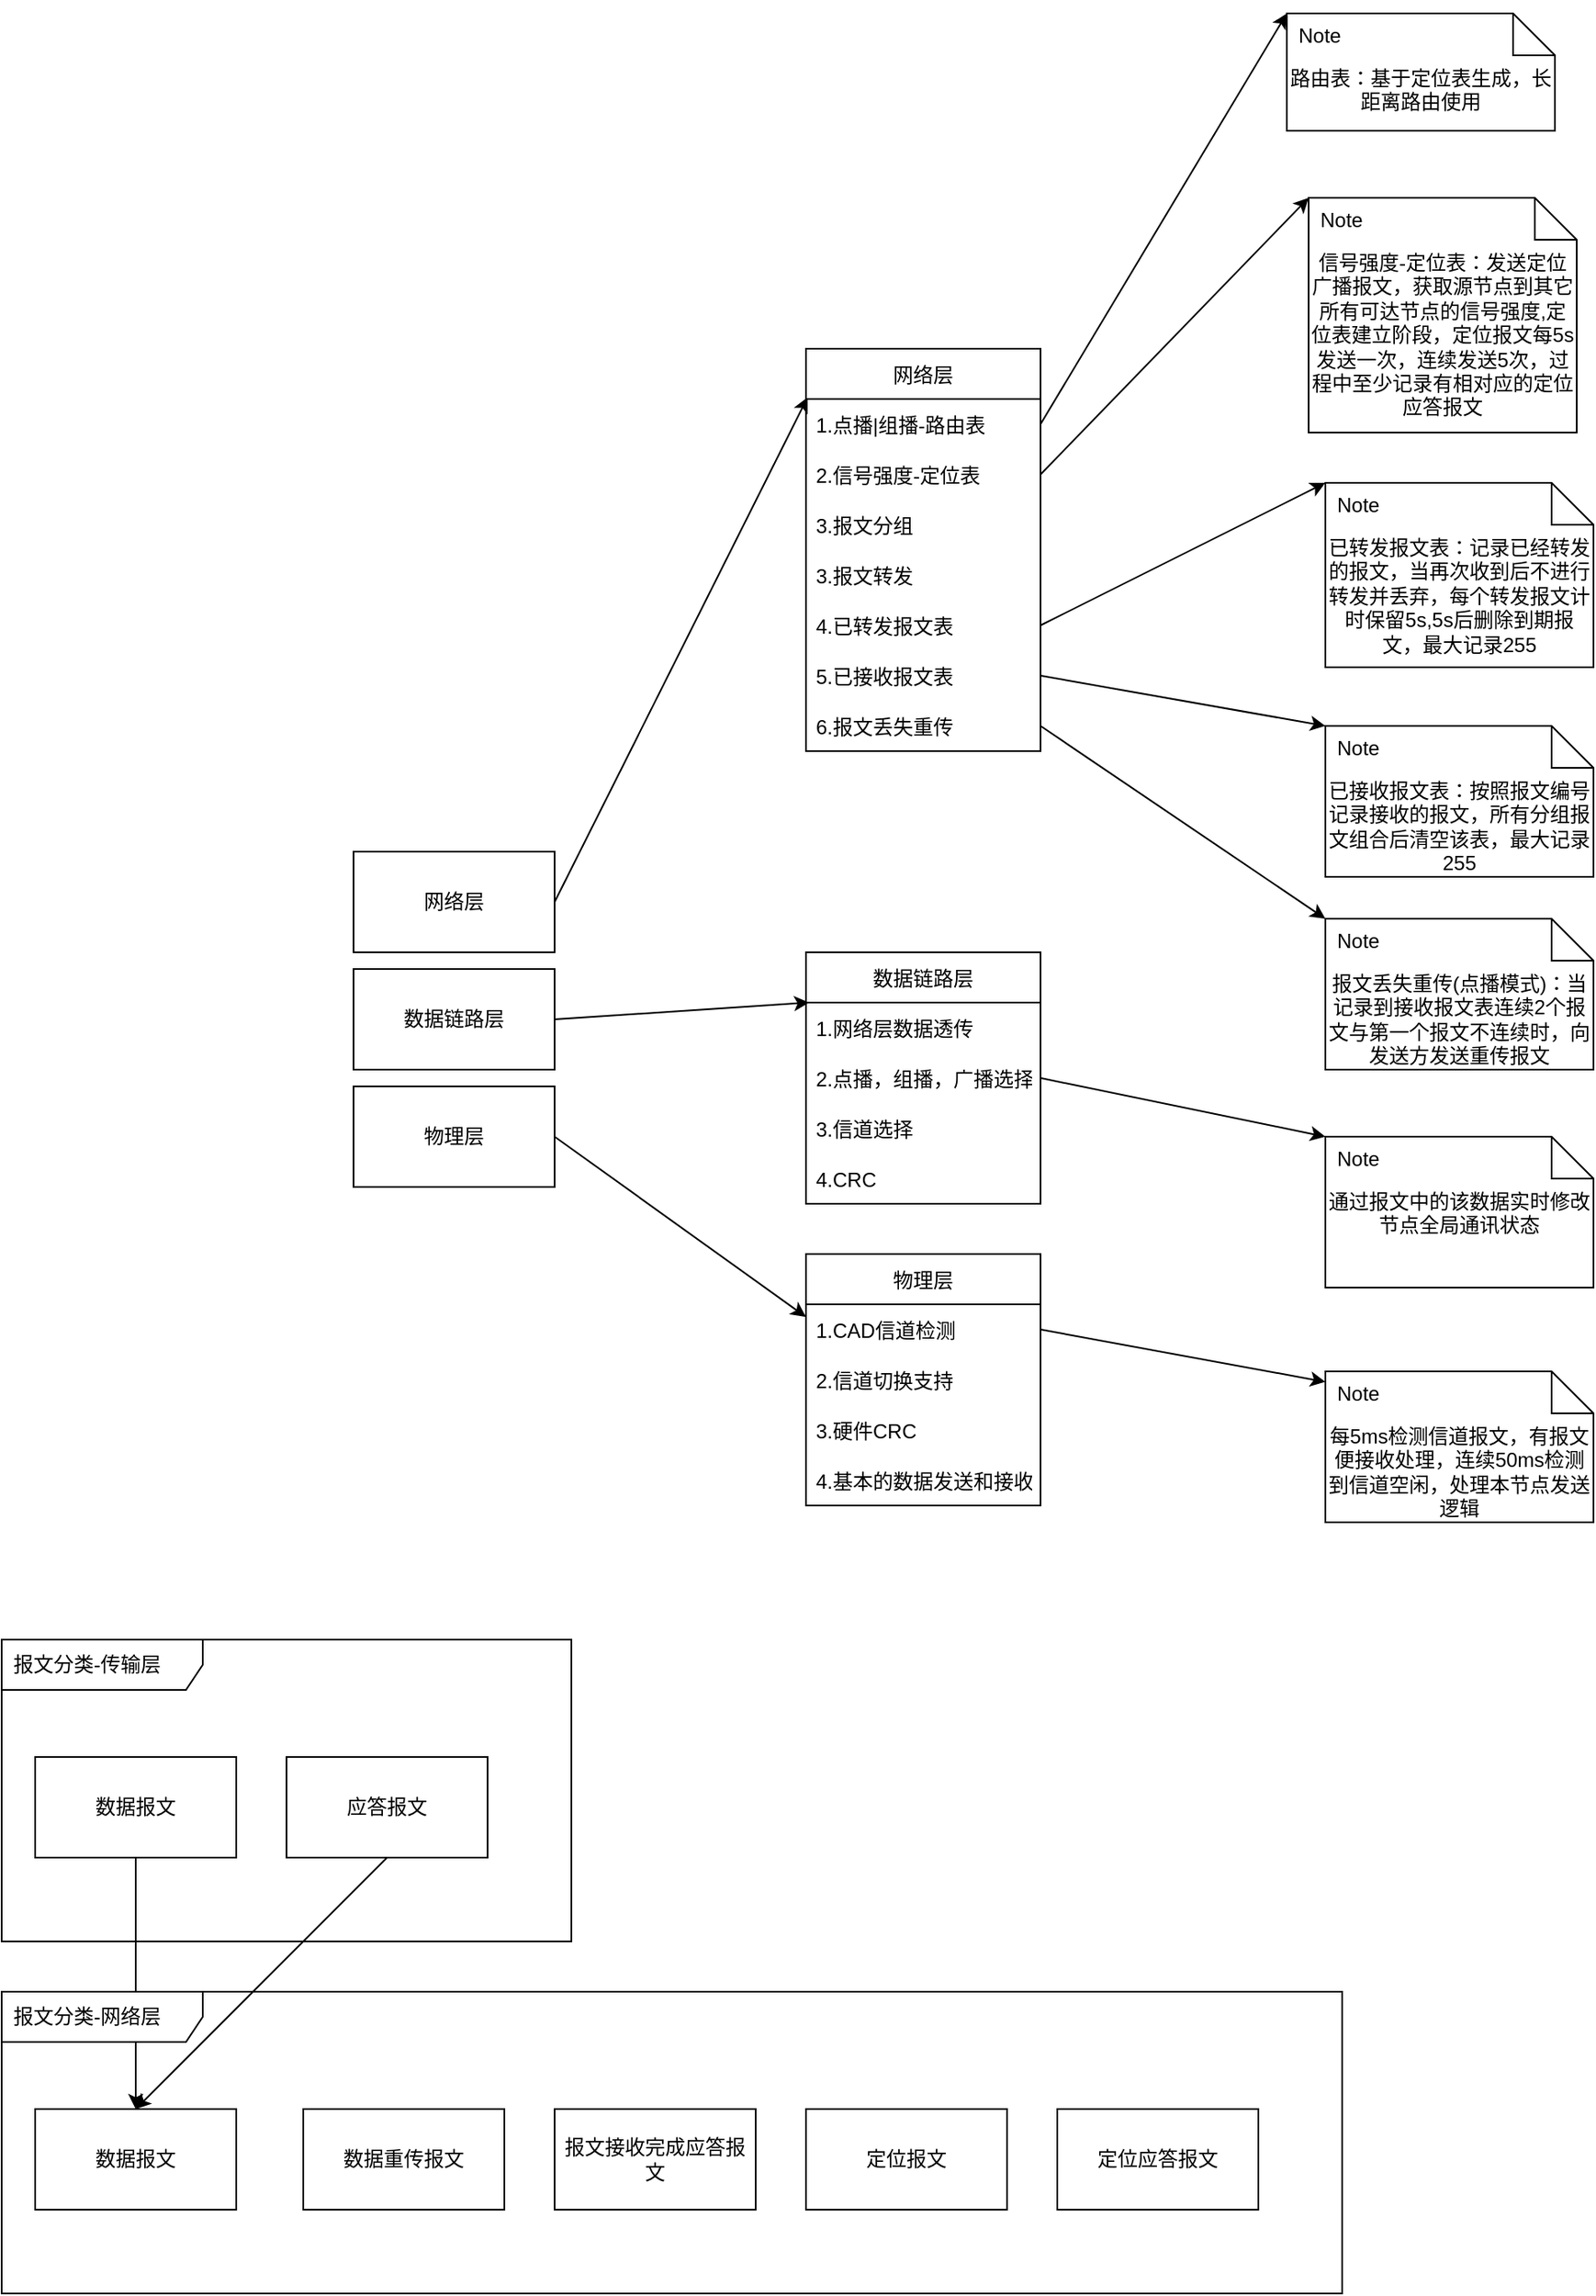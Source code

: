 <mxfile version="20.5.3" type="embed" pages="5"><diagram id="yLtbUKuZxLzs7Zki0nff" name="通信协议架构"><mxGraphModel dx="958" dy="2091" grid="1" gridSize="10" guides="1" tooltips="1" connect="1" arrows="1" fold="1" page="1" pageScale="1" pageWidth="827" pageHeight="1169" math="0" shadow="0"><root><mxCell id="iFZXWEeWM3QpYLgtQmsO-0"/><mxCell id="iFZXWEeWM3QpYLgtQmsO-1" parent="iFZXWEeWM3QpYLgtQmsO-0"/><mxCell id="o_9jUbnYsorOezosvyYC-10" style="edgeStyle=none;html=1;exitX=1;exitY=0.5;exitDx=0;exitDy=0;entryX=0.014;entryY=0;entryDx=0;entryDy=0;entryPerimeter=0;" parent="iFZXWEeWM3QpYLgtQmsO-1" source="wE_xSkU33SutLFtQEsP_-0" target="o_9jUbnYsorOezosvyYC-7" edge="1"><mxGeometry relative="1" as="geometry"/></mxCell><mxCell id="wE_xSkU33SutLFtQEsP_-0" value="数据链路层" style="rounded=0;whiteSpace=wrap;html=1;" parent="iFZXWEeWM3QpYLgtQmsO-1" vertex="1"><mxGeometry x="270" y="420" width="120" height="60" as="geometry"/></mxCell><mxCell id="XXAmVUgub6ROglMcwQHT-5" style="edgeStyle=none;html=1;exitX=1;exitY=0.5;exitDx=0;exitDy=0;entryX=0.007;entryY=-0.033;entryDx=0;entryDy=0;entryPerimeter=0;" parent="iFZXWEeWM3QpYLgtQmsO-1" source="wE_xSkU33SutLFtQEsP_-1" target="XXAmVUgub6ROglMcwQHT-1" edge="1"><mxGeometry relative="1" as="geometry"/></mxCell><mxCell id="wE_xSkU33SutLFtQEsP_-1" value="网络层" style="rounded=0;whiteSpace=wrap;html=1;" parent="iFZXWEeWM3QpYLgtQmsO-1" vertex="1"><mxGeometry x="270" y="350" width="120" height="60" as="geometry"/></mxCell><mxCell id="o_9jUbnYsorOezosvyYC-5" style="edgeStyle=none;html=1;exitX=1;exitY=0.5;exitDx=0;exitDy=0;entryX=0;entryY=0.25;entryDx=0;entryDy=0;" parent="iFZXWEeWM3QpYLgtQmsO-1" source="o_9jUbnYsorOezosvyYC-0" target="o_9jUbnYsorOezosvyYC-1" edge="1"><mxGeometry relative="1" as="geometry"/></mxCell><mxCell id="o_9jUbnYsorOezosvyYC-0" value="物理层" style="rounded=0;whiteSpace=wrap;html=1;" parent="iFZXWEeWM3QpYLgtQmsO-1" vertex="1"><mxGeometry x="270" y="490" width="120" height="60" as="geometry"/></mxCell><mxCell id="o_9jUbnYsorOezosvyYC-1" value="物理层" style="swimlane;fontStyle=0;childLayout=stackLayout;horizontal=1;startSize=30;horizontalStack=0;resizeParent=1;resizeParentMax=0;resizeLast=0;collapsible=1;marginBottom=0;" parent="iFZXWEeWM3QpYLgtQmsO-1" vertex="1"><mxGeometry x="540" y="590" width="140" height="150" as="geometry"/></mxCell><mxCell id="o_9jUbnYsorOezosvyYC-2" value="1.CAD信道检测" style="text;strokeColor=none;fillColor=none;align=left;verticalAlign=middle;spacingLeft=4;spacingRight=4;overflow=hidden;points=[[0,0.5],[1,0.5]];portConstraint=eastwest;rotatable=0;" parent="o_9jUbnYsorOezosvyYC-1" vertex="1"><mxGeometry y="30" width="140" height="30" as="geometry"/></mxCell><mxCell id="o_9jUbnYsorOezosvyYC-3" value="2.信道切换支持" style="text;strokeColor=none;fillColor=none;align=left;verticalAlign=middle;spacingLeft=4;spacingRight=4;overflow=hidden;points=[[0,0.5],[1,0.5]];portConstraint=eastwest;rotatable=0;" parent="o_9jUbnYsorOezosvyYC-1" vertex="1"><mxGeometry y="60" width="140" height="30" as="geometry"/></mxCell><mxCell id="o_9jUbnYsorOezosvyYC-4" value="3.硬件CRC" style="text;strokeColor=none;fillColor=none;align=left;verticalAlign=middle;spacingLeft=4;spacingRight=4;overflow=hidden;points=[[0,0.5],[1,0.5]];portConstraint=eastwest;rotatable=0;" parent="o_9jUbnYsorOezosvyYC-1" vertex="1"><mxGeometry y="90" width="140" height="30" as="geometry"/></mxCell><mxCell id="0D4O0UfcXVCnJyBHmAh1-0" value="4.基本的数据发送和接收" style="text;strokeColor=none;fillColor=none;align=left;verticalAlign=middle;spacingLeft=4;spacingRight=4;overflow=hidden;points=[[0,0.5],[1,0.5]];portConstraint=eastwest;rotatable=0;" parent="o_9jUbnYsorOezosvyYC-1" vertex="1"><mxGeometry y="120" width="140" height="30" as="geometry"/></mxCell><object label="数据链路层" id="o_9jUbnYsorOezosvyYC-6"><mxCell style="swimlane;fontStyle=0;childLayout=stackLayout;horizontal=1;startSize=30;horizontalStack=0;resizeParent=1;resizeParentMax=0;resizeLast=0;collapsible=1;marginBottom=0;" parent="iFZXWEeWM3QpYLgtQmsO-1" vertex="1"><mxGeometry x="540" y="410" width="140" height="150" as="geometry"><mxRectangle x="590" y="420" width="90" height="30" as="alternateBounds"/></mxGeometry></mxCell></object><mxCell id="o_9jUbnYsorOezosvyYC-7" value="1.网络层数据透传" style="text;strokeColor=none;fillColor=none;align=left;verticalAlign=middle;spacingLeft=4;spacingRight=4;overflow=hidden;points=[[0,0.5],[1,0.5]];portConstraint=eastwest;rotatable=0;" parent="o_9jUbnYsorOezosvyYC-6" vertex="1"><mxGeometry y="30" width="140" height="30" as="geometry"/></mxCell><mxCell id="o_9jUbnYsorOezosvyYC-8" value="2.点播，组播，广播选择" style="text;strokeColor=none;fillColor=none;align=left;verticalAlign=middle;spacingLeft=4;spacingRight=4;overflow=hidden;points=[[0,0.5],[1,0.5]];portConstraint=eastwest;rotatable=0;" parent="o_9jUbnYsorOezosvyYC-6" vertex="1"><mxGeometry y="60" width="140" height="30" as="geometry"/></mxCell><mxCell id="o_9jUbnYsorOezosvyYC-9" value="3.信道选择" style="text;strokeColor=none;fillColor=none;align=left;verticalAlign=middle;spacingLeft=4;spacingRight=4;overflow=hidden;points=[[0,0.5],[1,0.5]];portConstraint=eastwest;rotatable=0;" parent="o_9jUbnYsorOezosvyYC-6" vertex="1"><mxGeometry y="90" width="140" height="30" as="geometry"/></mxCell><mxCell id="WNwDYv1D2hItSHfhnT2R-2" value="4.CRC" style="text;strokeColor=none;fillColor=none;align=left;verticalAlign=middle;spacingLeft=4;spacingRight=4;overflow=hidden;points=[[0,0.5],[1,0.5]];portConstraint=eastwest;rotatable=0;" parent="o_9jUbnYsorOezosvyYC-6" vertex="1"><mxGeometry y="120" width="140" height="30" as="geometry"/></mxCell><object label="网络层" id="XXAmVUgub6ROglMcwQHT-0"><mxCell style="swimlane;fontStyle=0;childLayout=stackLayout;horizontal=1;startSize=30;horizontalStack=0;resizeParent=1;resizeParentMax=0;resizeLast=0;collapsible=1;marginBottom=0;" parent="iFZXWEeWM3QpYLgtQmsO-1" vertex="1"><mxGeometry x="540" y="50" width="140" height="240" as="geometry"><mxRectangle x="590" y="420" width="90" height="30" as="alternateBounds"/></mxGeometry></mxCell></object><mxCell id="XXAmVUgub6ROglMcwQHT-1" value="1.点播|组播-路由表" style="text;strokeColor=none;fillColor=none;align=left;verticalAlign=middle;spacingLeft=4;spacingRight=4;overflow=hidden;points=[[0,0.5],[1,0.5]];portConstraint=eastwest;rotatable=0;" parent="XXAmVUgub6ROglMcwQHT-0" vertex="1"><mxGeometry y="30" width="140" height="30" as="geometry"/></mxCell><mxCell id="XXAmVUgub6ROglMcwQHT-2" value="2.信号强度-定位表" style="text;strokeColor=none;fillColor=none;align=left;verticalAlign=middle;spacingLeft=4;spacingRight=4;overflow=hidden;points=[[0,0.5],[1,0.5]];portConstraint=eastwest;rotatable=0;" parent="XXAmVUgub6ROglMcwQHT-0" vertex="1"><mxGeometry y="60" width="140" height="30" as="geometry"/></mxCell><mxCell id="SMJ8qsPCP9mBfJRT_anW-0" value="3.报文分组" style="text;strokeColor=none;fillColor=none;align=left;verticalAlign=middle;spacingLeft=4;spacingRight=4;overflow=hidden;points=[[0,0.5],[1,0.5]];portConstraint=eastwest;rotatable=0;" parent="XXAmVUgub6ROglMcwQHT-0" vertex="1"><mxGeometry y="90" width="140" height="30" as="geometry"/></mxCell><mxCell id="DC9Bp7rhBaDdBAEZg5AZ-0" value="3.报文转发" style="text;strokeColor=none;fillColor=none;align=left;verticalAlign=middle;spacingLeft=4;spacingRight=4;overflow=hidden;points=[[0,0.5],[1,0.5]];portConstraint=eastwest;rotatable=0;" parent="XXAmVUgub6ROglMcwQHT-0" vertex="1"><mxGeometry y="120" width="140" height="30" as="geometry"/></mxCell><mxCell id="ARPGc3eo0kjv_5quw6N4-0" value="4.已转发报文表" style="text;strokeColor=none;fillColor=none;align=left;verticalAlign=middle;spacingLeft=4;spacingRight=4;overflow=hidden;points=[[0,0.5],[1,0.5]];portConstraint=eastwest;rotatable=0;" parent="XXAmVUgub6ROglMcwQHT-0" vertex="1"><mxGeometry y="150" width="140" height="30" as="geometry"/></mxCell><mxCell id="Y8Ej_GocglttN_4tLN6E-3" value="5.已接收报文表" style="text;strokeColor=none;fillColor=none;align=left;verticalAlign=middle;spacingLeft=4;spacingRight=4;overflow=hidden;points=[[0,0.5],[1,0.5]];portConstraint=eastwest;rotatable=0;" parent="XXAmVUgub6ROglMcwQHT-0" vertex="1"><mxGeometry y="180" width="140" height="30" as="geometry"/></mxCell><mxCell id="EU42nMupzb_JvtGQd6l0-0" value="6.报文丢失重传" style="text;strokeColor=none;fillColor=none;align=left;verticalAlign=middle;spacingLeft=4;spacingRight=4;overflow=hidden;points=[[0,0.5],[1,0.5]];portConstraint=eastwest;rotatable=0;" parent="XXAmVUgub6ROglMcwQHT-0" vertex="1"><mxGeometry y="210" width="140" height="30" as="geometry"/></mxCell><mxCell id="DC9Bp7rhBaDdBAEZg5AZ-1" value="报文分类-传输层" style="shape=umlFrame;whiteSpace=wrap;html=1;width=120;height=30;boundedLbl=1;verticalAlign=middle;align=left;spacingLeft=5;" parent="iFZXWEeWM3QpYLgtQmsO-1" vertex="1"><mxGeometry x="60" y="820" width="340" height="180" as="geometry"/></mxCell><mxCell id="fsSO72a-U8wWtBkn1AyK-2" style="edgeStyle=none;html=1;exitX=0.5;exitY=1;exitDx=0;exitDy=0;entryX=0.5;entryY=0;entryDx=0;entryDy=0;" parent="iFZXWEeWM3QpYLgtQmsO-1" source="DC9Bp7rhBaDdBAEZg5AZ-2" target="EU42nMupzb_JvtGQd6l0-2" edge="1"><mxGeometry relative="1" as="geometry"/></mxCell><mxCell id="DC9Bp7rhBaDdBAEZg5AZ-2" value="数据报文" style="rounded=0;whiteSpace=wrap;html=1;" parent="iFZXWEeWM3QpYLgtQmsO-1" vertex="1"><mxGeometry x="80" y="890" width="120" height="60" as="geometry"/></mxCell><mxCell id="fsSO72a-U8wWtBkn1AyK-3" style="edgeStyle=none;html=1;exitX=0.5;exitY=1;exitDx=0;exitDy=0;" parent="iFZXWEeWM3QpYLgtQmsO-1" source="DC9Bp7rhBaDdBAEZg5AZ-3" edge="1"><mxGeometry relative="1" as="geometry"><mxPoint x="140" y="1100" as="targetPoint"/></mxGeometry></mxCell><mxCell id="DC9Bp7rhBaDdBAEZg5AZ-3" value="应答报文" style="rounded=0;whiteSpace=wrap;html=1;" parent="iFZXWEeWM3QpYLgtQmsO-1" vertex="1"><mxGeometry x="230" y="890" width="120" height="60" as="geometry"/></mxCell><mxCell id="Y8Ej_GocglttN_4tLN6E-0" value="已转发报文表：记录已经转发的报文，当再次收到后不进行转发并丢弃，每个转发报文计时保留5s,5s后删除到期报文，最大记录255" style="shape=note2;boundedLbl=1;whiteSpace=wrap;html=1;size=25;verticalAlign=top;align=center;" parent="iFZXWEeWM3QpYLgtQmsO-1" vertex="1"><mxGeometry x="850" y="130" width="160" height="110" as="geometry"/></mxCell><mxCell id="Y8Ej_GocglttN_4tLN6E-1" value="Note" style="resizeWidth=1;part=1;strokeColor=none;fillColor=none;align=left;spacingLeft=5;" parent="Y8Ej_GocglttN_4tLN6E-0" vertex="1"><mxGeometry width="160" height="25" relative="1" as="geometry"/></mxCell><mxCell id="Y8Ej_GocglttN_4tLN6E-2" style="edgeStyle=none;html=1;exitX=1;exitY=0.5;exitDx=0;exitDy=0;entryX=0;entryY=0;entryDx=0;entryDy=0;entryPerimeter=0;" parent="iFZXWEeWM3QpYLgtQmsO-1" source="ARPGc3eo0kjv_5quw6N4-0" target="Y8Ej_GocglttN_4tLN6E-0" edge="1"><mxGeometry relative="1" as="geometry"/></mxCell><mxCell id="Y8Ej_GocglttN_4tLN6E-4" value="已接收报文表：按照报文编号记录接收的报文，所有分组报文组合后清空该表，最大记录255" style="shape=note2;boundedLbl=1;whiteSpace=wrap;html=1;size=25;verticalAlign=top;align=center;" parent="iFZXWEeWM3QpYLgtQmsO-1" vertex="1"><mxGeometry x="850" y="275" width="160" height="90" as="geometry"/></mxCell><mxCell id="Y8Ej_GocglttN_4tLN6E-5" value="Note" style="resizeWidth=1;part=1;strokeColor=none;fillColor=none;align=left;spacingLeft=5;" parent="Y8Ej_GocglttN_4tLN6E-4" vertex="1"><mxGeometry width="160" height="25" relative="1" as="geometry"/></mxCell><mxCell id="Y8Ej_GocglttN_4tLN6E-6" style="edgeStyle=none;html=1;exitX=1;exitY=0.5;exitDx=0;exitDy=0;entryX=0;entryY=0;entryDx=0;entryDy=0;" parent="iFZXWEeWM3QpYLgtQmsO-1" source="Y8Ej_GocglttN_4tLN6E-3" target="Y8Ej_GocglttN_4tLN6E-5" edge="1"><mxGeometry relative="1" as="geometry"/></mxCell><mxCell id="EU42nMupzb_JvtGQd6l0-1" value="报文分类-网络层" style="shape=umlFrame;whiteSpace=wrap;html=1;width=120;height=30;boundedLbl=1;verticalAlign=middle;align=left;spacingLeft=5;" parent="iFZXWEeWM3QpYLgtQmsO-1" vertex="1"><mxGeometry x="60" y="1030" width="800" height="180" as="geometry"/></mxCell><mxCell id="EU42nMupzb_JvtGQd6l0-2" value="数据报文" style="rounded=0;whiteSpace=wrap;html=1;" parent="iFZXWEeWM3QpYLgtQmsO-1" vertex="1"><mxGeometry x="80" y="1100" width="120" height="60" as="geometry"/></mxCell><mxCell id="EU42nMupzb_JvtGQd6l0-3" value="数据重传报文" style="rounded=0;whiteSpace=wrap;html=1;" parent="iFZXWEeWM3QpYLgtQmsO-1" vertex="1"><mxGeometry x="240" y="1100" width="120" height="60" as="geometry"/></mxCell><mxCell id="EU42nMupzb_JvtGQd6l0-4" value="报文丢失重传(点播模式)：当记录到接收报文表连续2个报文与第一个报文不连续时，向发送方发送重传报文" style="shape=note2;boundedLbl=1;whiteSpace=wrap;html=1;size=25;verticalAlign=top;align=center;" parent="iFZXWEeWM3QpYLgtQmsO-1" vertex="1"><mxGeometry x="850" y="390" width="160" height="90" as="geometry"/></mxCell><mxCell id="EU42nMupzb_JvtGQd6l0-5" value="Note" style="resizeWidth=1;part=1;strokeColor=none;fillColor=none;align=left;spacingLeft=5;" parent="EU42nMupzb_JvtGQd6l0-4" vertex="1"><mxGeometry width="160" height="25" relative="1" as="geometry"/></mxCell><mxCell id="EU42nMupzb_JvtGQd6l0-7" style="edgeStyle=none;html=1;exitX=1;exitY=0.5;exitDx=0;exitDy=0;entryX=0;entryY=0;entryDx=0;entryDy=0;" parent="iFZXWEeWM3QpYLgtQmsO-1" source="EU42nMupzb_JvtGQd6l0-0" target="EU42nMupzb_JvtGQd6l0-5" edge="1"><mxGeometry relative="1" as="geometry"/></mxCell><mxCell id="rvRt6I-FNUH07TWl-J1b-0" value="报文接收完成应答报文" style="rounded=0;whiteSpace=wrap;html=1;" parent="iFZXWEeWM3QpYLgtQmsO-1" vertex="1"><mxGeometry x="390" y="1100" width="120" height="60" as="geometry"/></mxCell><mxCell id="6_Pv43T4RMJ6e8LrdR1x-0" value="信号强度-定位表：发送定位广播报文，获取源节点到其它所有可达节点的信号强度,定位表建立阶段，定位报文每5s发送一次，连续发送5次，过程中至少记录有相对应的定位应答报文" style="shape=note2;boundedLbl=1;whiteSpace=wrap;html=1;size=25;verticalAlign=top;align=center;" parent="iFZXWEeWM3QpYLgtQmsO-1" vertex="1"><mxGeometry x="840" y="-40" width="160" height="140" as="geometry"/></mxCell><mxCell id="6_Pv43T4RMJ6e8LrdR1x-1" value="Note" style="resizeWidth=1;part=1;strokeColor=none;fillColor=none;align=left;spacingLeft=5;" parent="6_Pv43T4RMJ6e8LrdR1x-0" vertex="1"><mxGeometry width="160" height="25" relative="1" as="geometry"/></mxCell><mxCell id="6_Pv43T4RMJ6e8LrdR1x-2" style="edgeStyle=none;html=1;exitX=1;exitY=0.5;exitDx=0;exitDy=0;entryX=0;entryY=0;entryDx=0;entryDy=0;" parent="iFZXWEeWM3QpYLgtQmsO-1" source="XXAmVUgub6ROglMcwQHT-2" target="6_Pv43T4RMJ6e8LrdR1x-1" edge="1"><mxGeometry relative="1" as="geometry"/></mxCell><mxCell id="fsSO72a-U8wWtBkn1AyK-0" value="定位报文" style="rounded=0;whiteSpace=wrap;html=1;" parent="iFZXWEeWM3QpYLgtQmsO-1" vertex="1"><mxGeometry x="540" y="1100" width="120" height="60" as="geometry"/></mxCell><mxCell id="fsSO72a-U8wWtBkn1AyK-1" value="定位应答报文" style="rounded=0;whiteSpace=wrap;html=1;" parent="iFZXWEeWM3QpYLgtQmsO-1" vertex="1"><mxGeometry x="690" y="1100" width="120" height="60" as="geometry"/></mxCell><mxCell id="wrC1prCBZmv6OiC5vHN4-0" value="路由表：基于定位表生成，长距离路由使用" style="shape=note2;boundedLbl=1;whiteSpace=wrap;html=1;size=25;verticalAlign=top;align=center;" parent="iFZXWEeWM3QpYLgtQmsO-1" vertex="1"><mxGeometry x="827" y="-150" width="160" height="70" as="geometry"/></mxCell><mxCell id="wrC1prCBZmv6OiC5vHN4-1" value="Note" style="resizeWidth=1;part=1;strokeColor=none;fillColor=none;align=left;spacingLeft=5;" parent="wrC1prCBZmv6OiC5vHN4-0" vertex="1"><mxGeometry width="160" height="25" relative="1" as="geometry"/></mxCell><mxCell id="wrC1prCBZmv6OiC5vHN4-2" style="edgeStyle=none;html=1;exitX=1;exitY=0.5;exitDx=0;exitDy=0;entryX=0;entryY=0;entryDx=0;entryDy=0;entryPerimeter=0;" parent="iFZXWEeWM3QpYLgtQmsO-1" source="XXAmVUgub6ROglMcwQHT-1" target="wrC1prCBZmv6OiC5vHN4-0" edge="1"><mxGeometry relative="1" as="geometry"/></mxCell><mxCell id="8GGBgp7D0LmzB6MXQj0g-0" value="每5ms检测信道报文，有报文便接收处理，连续50ms检测到信道空闲，处理本节点发送逻辑" style="shape=note2;boundedLbl=1;whiteSpace=wrap;html=1;size=25;verticalAlign=top;align=center;" parent="iFZXWEeWM3QpYLgtQmsO-1" vertex="1"><mxGeometry x="850" y="660" width="160" height="90" as="geometry"/></mxCell><mxCell id="8GGBgp7D0LmzB6MXQj0g-1" value="Note" style="resizeWidth=1;part=1;strokeColor=none;fillColor=none;align=left;spacingLeft=5;" parent="8GGBgp7D0LmzB6MXQj0g-0" vertex="1"><mxGeometry width="160" height="25" relative="1" as="geometry"/></mxCell><mxCell id="8GGBgp7D0LmzB6MXQj0g-2" style="edgeStyle=none;html=1;exitX=1;exitY=0.5;exitDx=0;exitDy=0;entryX=0;entryY=0.25;entryDx=0;entryDy=0;" parent="iFZXWEeWM3QpYLgtQmsO-1" source="o_9jUbnYsorOezosvyYC-2" target="8GGBgp7D0LmzB6MXQj0g-1" edge="1"><mxGeometry relative="1" as="geometry"/></mxCell><mxCell id="FM4uUw9yu6ONA-xRRb3w-0" value="通过报文中的该数据实时修改节点全局通讯状态" style="shape=note2;boundedLbl=1;whiteSpace=wrap;html=1;size=25;verticalAlign=top;align=center;" parent="iFZXWEeWM3QpYLgtQmsO-1" vertex="1"><mxGeometry x="850" y="520" width="160" height="90" as="geometry"/></mxCell><mxCell id="FM4uUw9yu6ONA-xRRb3w-1" value="Note" style="resizeWidth=1;part=1;strokeColor=none;fillColor=none;align=left;spacingLeft=5;" parent="FM4uUw9yu6ONA-xRRb3w-0" vertex="1"><mxGeometry width="160" height="25" relative="1" as="geometry"/></mxCell><mxCell id="FM4uUw9yu6ONA-xRRb3w-3" style="edgeStyle=none;html=1;exitX=1;exitY=0.5;exitDx=0;exitDy=0;entryX=0;entryY=0;entryDx=0;entryDy=0;" parent="iFZXWEeWM3QpYLgtQmsO-1" source="o_9jUbnYsorOezosvyYC-8" target="FM4uUw9yu6ONA-xRRb3w-1" edge="1"><mxGeometry relative="1" as="geometry"/></mxCell></root></mxGraphModel></diagram><diagram id="x9rLJt6SAvgbj97QaBmh" name="数据链路层数据格式"><mxGraphModel dx="527" dy="507" grid="1" gridSize="10" guides="1" tooltips="1" connect="1" arrows="1" fold="1" page="1" pageScale="1" pageWidth="827" pageHeight="1169" math="0" shadow="0"><root><mxCell id="0"/><mxCell id="1" parent="0"/><mxCell id="19" value="0" style="rounded=0;whiteSpace=wrap;html=1;" parent="1" vertex="1"><mxGeometry x="240" y="250" width="120" height="60" as="geometry"/></mxCell><mxCell id="20" value="1" style="rounded=0;whiteSpace=wrap;html=1;" parent="1" vertex="1"><mxGeometry x="360" y="250" width="120" height="60" as="geometry"/></mxCell><mxCell id="21" value="2" style="rounded=0;whiteSpace=wrap;html=1;" parent="1" vertex="1"><mxGeometry x="480" y="250" width="120" height="60" as="geometry"/></mxCell><mxCell id="34" style="edgeStyle=none;html=1;exitX=0.5;exitY=1;exitDx=0;exitDy=0;entryX=0.5;entryY=0;entryDx=0;entryDy=0;curved=1;" parent="1" source="22" target="33" edge="1"><mxGeometry relative="1" as="geometry"><Array as="points"><mxPoint x="230" y="420"/></Array></mxGeometry></mxCell><mxCell id="22" value="Function" style="rounded=0;whiteSpace=wrap;html=1;" parent="1" vertex="1"><mxGeometry x="240" y="310" width="120" height="60" as="geometry"/></mxCell><mxCell id="v91sEMvebhUYm4aDcXGE-36" style="edgeStyle=none;html=1;exitX=0.5;exitY=1;exitDx=0;exitDy=0;entryX=0.5;entryY=0;entryDx=0;entryDy=0;entryPerimeter=0;" parent="1" source="23" target="v91sEMvebhUYm4aDcXGE-34" edge="1"><mxGeometry relative="1" as="geometry"/></mxCell><mxCell id="23" value="MAC_Address:1字节" style="rounded=0;whiteSpace=wrap;html=1;" parent="1" vertex="1"><mxGeometry x="360" y="310" width="120" height="60" as="geometry"/></mxCell><mxCell id="24" value="Data_Length:1字节" style="rounded=0;whiteSpace=wrap;html=1;" parent="1" vertex="1"><mxGeometry x="480" y="310" width="120" height="60" as="geometry"/></mxCell><mxCell id="25" value="字节" style="rounded=0;whiteSpace=wrap;html=1;" parent="1" vertex="1"><mxGeometry x="100" y="250" width="120" height="60" as="geometry"/></mxCell><mxCell id="26" value="内容" style="rounded=0;whiteSpace=wrap;html=1;" parent="1" vertex="1"><mxGeometry x="100" y="310" width="120" height="60" as="geometry"/></mxCell><mxCell id="27" value="..." style="rounded=0;whiteSpace=wrap;html=1;" parent="1" vertex="1"><mxGeometry x="600" y="250" width="120" height="60" as="geometry"/></mxCell><mxCell id="28" value="Data" style="rounded=0;whiteSpace=wrap;html=1;" parent="1" vertex="1"><mxGeometry x="600" y="310" width="120" height="60" as="geometry"/></mxCell><mxCell id="31" value="4+Data_Length" style="rounded=0;whiteSpace=wrap;html=1;" parent="1" vertex="1"><mxGeometry x="720" y="250" width="120" height="60" as="geometry"/></mxCell><mxCell id="32" value="CRC-8" style="rounded=0;whiteSpace=wrap;html=1;" parent="1" vertex="1"><mxGeometry x="720" y="310" width="120" height="60" as="geometry"/></mxCell><mxCell id="33" value="bit 0-1 : 点播00，组播01，广播11&lt;br&gt;bit 2-5 : 信道选择(0000-&amp;gt;413mhz&lt;br&gt;&lt;span style=&quot;white-space: pre&quot;&gt;&#9;&lt;/span&gt;&lt;span style=&quot;white-space: pre&quot;&gt;&#9;&lt;/span&gt;&lt;span style=&quot;white-space: pre&quot;&gt;&#9;&lt;/span&gt;&amp;nbsp; &amp;nbsp; &amp;nbsp;0001-&amp;gt;424mhz&lt;br&gt;&lt;span style=&quot;white-space: pre&quot;&gt;&#9;&lt;/span&gt;&lt;span style=&quot;white-space: pre&quot;&gt;&#9;&lt;/span&gt;&lt;span style=&quot;white-space: pre&quot;&gt;&#9;&lt;/span&gt;&amp;nbsp; &amp;nbsp; &amp;nbsp;0010 -&amp;gt;434mhz&lt;br&gt;&lt;span style=&quot;white-space: pre&quot;&gt;&#9;&lt;/span&gt;&lt;span style=&quot;white-space: pre&quot;&gt;&#9;&lt;/span&gt;&lt;span style=&quot;white-space: pre&quot;&gt;&#9;&lt;/span&gt;&amp;nbsp; &amp;nbsp; &amp;nbsp;0011-&amp;gt;445mhz&lt;br&gt;&lt;span style=&quot;white-space: pre&quot;&gt;&#9;&lt;/span&gt;&lt;span style=&quot;white-space: pre&quot;&gt;&#9;&lt;/span&gt;&lt;span style=&quot;white-space: pre&quot;&gt;&#9;&lt;/span&gt;&amp;nbsp; &amp;nbsp; &amp;nbsp;0100-&amp;gt;454mhz&lt;br&gt;&lt;span style=&quot;white-space: pre&quot;&gt;&#9;&lt;/span&gt;&lt;span style=&quot;white-space: pre&quot;&gt;&#9;&lt;/span&gt;&lt;span style=&quot;white-space: pre&quot;&gt;&#9;&lt;/span&gt;&amp;nbsp; &amp;nbsp; &amp;nbsp;0101-&amp;gt;463mhz&lt;br&gt;&lt;span style=&quot;white-space: pre&quot;&gt;&#9;&lt;/span&gt;&lt;span style=&quot;white-space: pre&quot;&gt;&#9;&lt;/span&gt;&lt;span style=&quot;white-space: pre&quot;&gt;&#9;&lt;/span&gt;&amp;nbsp; &amp;nbsp; &amp;nbsp;0110-&amp;gt;474mhz&lt;br&gt;&lt;span style=&quot;white-space: pre&quot;&gt;&#9;&lt;/span&gt;&lt;span style=&quot;white-space: pre&quot;&gt;&#9;&lt;/span&gt;&lt;span style=&quot;white-space: pre&quot;&gt;&#9;&lt;/span&gt;&amp;nbsp; &amp;nbsp; &amp;nbsp;0111-&amp;gt;484mhz&lt;br&gt;&lt;span style=&quot;white-space: pre&quot;&gt;&#9;&lt;/span&gt;&lt;span style=&quot;white-space: pre&quot;&gt;&#9;&lt;/span&gt;&lt;span style=&quot;white-space: pre&quot;&gt;&#9;&lt;/span&gt;&amp;nbsp; &amp;nbsp; &amp;nbsp;1000-&amp;gt;495mhz&lt;br&gt;&lt;span style=&quot;white-space: pre&quot;&gt;&#9;&lt;/span&gt;&lt;span style=&quot;white-space: pre&quot;&gt;&#9;&lt;/span&gt;&lt;span style=&quot;white-space: pre&quot;&gt;&#9;&lt;/span&gt;&amp;nbsp; &amp;nbsp; &amp;nbsp;1001-&amp;gt;503mhz&lt;br&gt;&lt;span style=&quot;white-space: pre&quot;&gt;&#9;&lt;/span&gt;&lt;span style=&quot;white-space: pre&quot;&gt;&#9;&lt;/span&gt;&lt;span style=&quot;white-space: pre&quot;&gt;&#9;&lt;/span&gt;&amp;nbsp; &amp;nbsp; &amp;nbsp;1010-&amp;gt;514mhz&lt;br&gt;&lt;span style=&quot;white-space: pre&quot;&gt;&#9;&lt;/span&gt;&lt;span style=&quot;white-space: pre&quot;&gt;&#9;&lt;/span&gt;&lt;span style=&quot;white-space: pre&quot;&gt;&#9;&lt;/span&gt;&amp;nbsp; &amp;nbsp; &amp;nbsp;1011-&amp;gt;523mhz)&lt;br&gt;bit 6-7 : 组播分组选择，可分四组&lt;br&gt;&lt;span style=&quot;white-space: pre&quot;&gt;&#9;&lt;/span&gt;&amp;nbsp; &amp;nbsp; &amp;nbsp;00，01，10，11" style="shape=partialRectangle;html=1;top=1;align=left;dashed=1;" parent="1" vertex="1"><mxGeometry x="120" y="480" width="200" height="230" as="geometry"/></mxCell><mxCell id="v91sEMvebhUYm4aDcXGE-34" value="发送当前报文的地址" style="shape=note2;boundedLbl=1;whiteSpace=wrap;html=1;size=25;verticalAlign=top;align=center;" parent="1" vertex="1"><mxGeometry x="460" y="540" width="160" height="60" as="geometry"/></mxCell><mxCell id="v91sEMvebhUYm4aDcXGE-35" value="Note" style="resizeWidth=1;part=1;strokeColor=none;fillColor=none;align=left;spacingLeft=5;" parent="v91sEMvebhUYm4aDcXGE-34" vertex="1"><mxGeometry width="160" height="25" relative="1" as="geometry"/></mxCell></root></mxGraphModel></diagram><diagram id="6gUuc052qOnKWtWP-L-i" name="网络层数据格式"><mxGraphModel dx="1354" dy="507" grid="1" gridSize="10" guides="1" tooltips="1" connect="1" arrows="1" fold="1" page="1" pageScale="1" pageWidth="827" pageHeight="1169" math="0" shadow="0"><root><mxCell id="aevX1FBp8jtBNWZgY23v-0"/><mxCell id="aevX1FBp8jtBNWZgY23v-1" parent="aevX1FBp8jtBNWZgY23v-0"/><mxCell id="5yrI3puH2klYCHd3gv6m-0" value="数据报文" style="shape=umlFrame;whiteSpace=wrap;html=1;width=120;height=30;boundedLbl=1;verticalAlign=middle;align=left;spacingLeft=5;" parent="aevX1FBp8jtBNWZgY23v-1" vertex="1"><mxGeometry x="-130" y="180" width="1040" height="450" as="geometry"/></mxCell><mxCell id="03xZ5JOvFk9688km0bL1-1" value="2" style="rounded=0;whiteSpace=wrap;html=1;" parent="aevX1FBp8jtBNWZgY23v-1" vertex="1"><mxGeometry x="280" y="250" width="120" height="60" as="geometry"/></mxCell><mxCell id="03xZ5JOvFk9688km0bL1-2" value="3" style="rounded=0;whiteSpace=wrap;html=1;" parent="aevX1FBp8jtBNWZgY23v-1" vertex="1"><mxGeometry x="400" y="250" width="120" height="60" as="geometry"/></mxCell><mxCell id="03xZ5JOvFk9688km0bL1-3" value="4" style="rounded=0;whiteSpace=wrap;html=1;" parent="aevX1FBp8jtBNWZgY23v-1" vertex="1"><mxGeometry x="520" y="250" width="120" height="60" as="geometry"/></mxCell><mxCell id="U110Z0B3JAhT9GQNymTo-4" style="edgeStyle=none;html=1;exitX=0.25;exitY=1;exitDx=0;exitDy=0;entryX=0.5;entryY=0;entryDx=0;entryDy=0;" parent="aevX1FBp8jtBNWZgY23v-1" source="03xZ5JOvFk9688km0bL1-5" target="U110Z0B3JAhT9GQNymTo-2" edge="1"><mxGeometry relative="1" as="geometry"/></mxCell><mxCell id="03xZ5JOvFk9688km0bL1-5" value="Message_Counter" style="rounded=0;whiteSpace=wrap;html=1;" parent="aevX1FBp8jtBNWZgY23v-1" vertex="1"><mxGeometry x="280" y="310" width="120" height="60" as="geometry"/></mxCell><mxCell id="U110Z0B3JAhT9GQNymTo-7" style="edgeStyle=none;html=1;exitX=0.5;exitY=1;exitDx=0;exitDy=0;" parent="aevX1FBp8jtBNWZgY23v-1" source="03xZ5JOvFk9688km0bL1-6" target="U110Z0B3JAhT9GQNymTo-5" edge="1"><mxGeometry relative="1" as="geometry"/></mxCell><mxCell id="03xZ5JOvFk9688km0bL1-6" value="From:MAC_Address:&lt;br&gt;1字节" style="rounded=0;whiteSpace=wrap;html=1;" parent="aevX1FBp8jtBNWZgY23v-1" vertex="1"><mxGeometry x="400" y="310" width="120" height="60" as="geometry"/></mxCell><mxCell id="U110Z0B3JAhT9GQNymTo-10" style="edgeStyle=none;html=1;exitX=0.5;exitY=1;exitDx=0;exitDy=0;entryX=0.5;entryY=0;entryDx=0;entryDy=0;" parent="aevX1FBp8jtBNWZgY23v-1" source="03xZ5JOvFk9688km0bL1-7" target="U110Z0B3JAhT9GQNymTo-9" edge="1"><mxGeometry relative="1" as="geometry"/></mxCell><mxCell id="03xZ5JOvFk9688km0bL1-7" value="To:MAC_Address:&lt;br&gt;1字节" style="rounded=0;whiteSpace=wrap;html=1;" parent="aevX1FBp8jtBNWZgY23v-1" vertex="1"><mxGeometry x="520" y="310" width="120" height="60" as="geometry"/></mxCell><mxCell id="03xZ5JOvFk9688km0bL1-8" value="字节" style="rounded=0;whiteSpace=wrap;html=1;" parent="aevX1FBp8jtBNWZgY23v-1" vertex="1"><mxGeometry x="-100" y="250" width="120" height="60" as="geometry"/></mxCell><mxCell id="03xZ5JOvFk9688km0bL1-9" value="内容" style="rounded=0;whiteSpace=wrap;html=1;" parent="aevX1FBp8jtBNWZgY23v-1" vertex="1"><mxGeometry x="-100" y="310" width="120" height="60" as="geometry"/></mxCell><mxCell id="03xZ5JOvFk9688km0bL1-10" value="5" style="rounded=0;whiteSpace=wrap;html=1;" parent="aevX1FBp8jtBNWZgY23v-1" vertex="1"><mxGeometry x="640" y="250" width="120" height="60" as="geometry"/></mxCell><mxCell id="03xZ5JOvFk9688km0bL1-11" value="Data_Length" style="rounded=0;whiteSpace=wrap;html=1;" parent="aevX1FBp8jtBNWZgY23v-1" vertex="1"><mxGeometry x="640" y="310" width="120" height="60" as="geometry"/></mxCell><mxCell id="U110Z0B3JAhT9GQNymTo-1" value="当前报文编号，MIN:1MAX:255" style="shape=note2;boundedLbl=1;whiteSpace=wrap;html=1;size=25;verticalAlign=top;align=center;" parent="aevX1FBp8jtBNWZgY23v-1" vertex="1"><mxGeometry x="220" y="500" width="160" height="60" as="geometry"/></mxCell><mxCell id="U110Z0B3JAhT9GQNymTo-2" value="Note" style="resizeWidth=1;part=1;strokeColor=none;fillColor=none;align=left;spacingLeft=5;" parent="U110Z0B3JAhT9GQNymTo-1" vertex="1"><mxGeometry width="160" height="25" relative="1" as="geometry"/></mxCell><mxCell id="U110Z0B3JAhT9GQNymTo-5" value="报文来源地址,MIN:1,MAX:255" style="shape=note2;boundedLbl=1;whiteSpace=wrap;html=1;size=25;verticalAlign=top;align=center;" parent="aevX1FBp8jtBNWZgY23v-1" vertex="1"><mxGeometry x="400" y="500" width="160" height="60" as="geometry"/></mxCell><mxCell id="U110Z0B3JAhT9GQNymTo-6" value="Note" style="resizeWidth=1;part=1;strokeColor=none;fillColor=none;align=left;spacingLeft=5;" parent="U110Z0B3JAhT9GQNymTo-5" vertex="1"><mxGeometry width="160" height="25" relative="1" as="geometry"/></mxCell><mxCell id="U110Z0B3JAhT9GQNymTo-8" value="报文点播目标地址，0x00:广播或组播填充，MIN:1,MAX:255" style="shape=note2;boundedLbl=1;whiteSpace=wrap;html=1;size=25;verticalAlign=top;align=center;" parent="aevX1FBp8jtBNWZgY23v-1" vertex="1"><mxGeometry x="580" y="500" width="170" height="70" as="geometry"/></mxCell><mxCell id="U110Z0B3JAhT9GQNymTo-9" value="Note" style="resizeWidth=1;part=1;strokeColor=none;fillColor=none;align=left;spacingLeft=5;" parent="U110Z0B3JAhT9GQNymTo-8" vertex="1"><mxGeometry width="170" height="25" relative="1" as="geometry"/></mxCell><mxCell id="ayLWsQj8GZnEMIXfHpCw-0" value="1" style="rounded=0;whiteSpace=wrap;html=1;" parent="aevX1FBp8jtBNWZgY23v-1" vertex="1"><mxGeometry x="160" y="250" width="120" height="60" as="geometry"/></mxCell><mxCell id="ayLWsQj8GZnEMIXfHpCw-4" style="edgeStyle=none;html=1;exitX=0.5;exitY=1;exitDx=0;exitDy=0;entryX=0.5;entryY=0;entryDx=0;entryDy=0;" parent="aevX1FBp8jtBNWZgY23v-1" source="ayLWsQj8GZnEMIXfHpCw-1" target="ayLWsQj8GZnEMIXfHpCw-3" edge="1"><mxGeometry relative="1" as="geometry"/></mxCell><mxCell id="ayLWsQj8GZnEMIXfHpCw-1" value="Message_Number" style="rounded=0;whiteSpace=wrap;html=1;" parent="aevX1FBp8jtBNWZgY23v-1" vertex="1"><mxGeometry x="160" y="310" width="120" height="60" as="geometry"/></mxCell><mxCell id="ayLWsQj8GZnEMIXfHpCw-2" value="总报文个数，MIN:1,MAX:255" style="shape=note2;boundedLbl=1;whiteSpace=wrap;html=1;size=25;verticalAlign=top;align=center;" parent="aevX1FBp8jtBNWZgY23v-1" vertex="1"><mxGeometry x="40" y="500" width="160" height="60" as="geometry"/></mxCell><mxCell id="ayLWsQj8GZnEMIXfHpCw-3" value="Note" style="resizeWidth=1;part=1;strokeColor=none;fillColor=none;align=left;spacingLeft=5;" parent="ayLWsQj8GZnEMIXfHpCw-2" vertex="1"><mxGeometry width="160" height="25" relative="1" as="geometry"/></mxCell><mxCell id="5yrI3puH2klYCHd3gv6m-1" value="重传报文-点播模式" style="shape=umlFrame;whiteSpace=wrap;html=1;width=120;height=30;boundedLbl=1;verticalAlign=middle;align=left;spacingLeft=5;" parent="aevX1FBp8jtBNWZgY23v-1" vertex="1"><mxGeometry x="940" y="180" width="730" height="450" as="geometry"/></mxCell><mxCell id="dArTVhcxoPyAGEZbDN7V-0" value="1" style="rounded=0;whiteSpace=wrap;html=1;" parent="aevX1FBp8jtBNWZgY23v-1" vertex="1"><mxGeometry x="1250" y="250" width="120" height="60" as="geometry"/></mxCell><mxCell id="dArTVhcxoPyAGEZbDN7V-1" value="2" style="rounded=0;whiteSpace=wrap;html=1;" parent="aevX1FBp8jtBNWZgY23v-1" vertex="1"><mxGeometry x="1370" y="250" width="120" height="60" as="geometry"/></mxCell><mxCell id="dArTVhcxoPyAGEZbDN7V-2" value="3" style="rounded=0;whiteSpace=wrap;html=1;" parent="aevX1FBp8jtBNWZgY23v-1" vertex="1"><mxGeometry x="1490" y="250" width="120" height="60" as="geometry"/></mxCell><mxCell id="dArTVhcxoPyAGEZbDN7V-14" style="edgeStyle=none;html=1;exitX=0.5;exitY=1;exitDx=0;exitDy=0;entryX=0.5;entryY=0;entryDx=0;entryDy=0;entryPerimeter=0;" parent="aevX1FBp8jtBNWZgY23v-1" source="dArTVhcxoPyAGEZbDN7V-3" target="dArTVhcxoPyAGEZbDN7V-12" edge="1"><mxGeometry relative="1" as="geometry"/></mxCell><mxCell id="dArTVhcxoPyAGEZbDN7V-3" value="Message_Counter" style="rounded=0;whiteSpace=wrap;html=1;" parent="aevX1FBp8jtBNWZgY23v-1" vertex="1"><mxGeometry x="1250" y="310" width="120" height="60" as="geometry"/></mxCell><mxCell id="dArTVhcxoPyAGEZbDN7V-4" value="From:MAC_Address:&lt;br&gt;1字节" style="rounded=0;whiteSpace=wrap;html=1;" parent="aevX1FBp8jtBNWZgY23v-1" vertex="1"><mxGeometry x="1370" y="310" width="120" height="60" as="geometry"/></mxCell><mxCell id="dArTVhcxoPyAGEZbDN7V-5" value="To:MAC_Address:&lt;br&gt;1字节" style="rounded=0;whiteSpace=wrap;html=1;" parent="aevX1FBp8jtBNWZgY23v-1" vertex="1"><mxGeometry x="1490" y="310" width="120" height="60" as="geometry"/></mxCell><mxCell id="dArTVhcxoPyAGEZbDN7V-6" value="字节" style="rounded=0;whiteSpace=wrap;html=1;" parent="aevX1FBp8jtBNWZgY23v-1" vertex="1"><mxGeometry x="990" y="250" width="120" height="60" as="geometry"/></mxCell><mxCell id="dArTVhcxoPyAGEZbDN7V-7" value="内容" style="rounded=0;whiteSpace=wrap;html=1;" parent="aevX1FBp8jtBNWZgY23v-1" vertex="1"><mxGeometry x="990" y="310" width="120" height="60" as="geometry"/></mxCell><mxCell id="dArTVhcxoPyAGEZbDN7V-10" value="0" style="rounded=0;whiteSpace=wrap;html=1;" parent="aevX1FBp8jtBNWZgY23v-1" vertex="1"><mxGeometry x="1130" y="250" width="120" height="60" as="geometry"/></mxCell><mxCell id="uvgSkkIF27PJAbq-iqRO-35" style="edgeStyle=none;html=1;exitX=0.5;exitY=1;exitDx=0;exitDy=0;entryX=0.5;entryY=0;entryDx=0;entryDy=0;entryPerimeter=0;" parent="aevX1FBp8jtBNWZgY23v-1" source="dArTVhcxoPyAGEZbDN7V-11" target="uvgSkkIF27PJAbq-iqRO-33" edge="1"><mxGeometry relative="1" as="geometry"/></mxCell><mxCell id="dArTVhcxoPyAGEZbDN7V-11" value="0x02" style="rounded=0;whiteSpace=wrap;html=1;" parent="aevX1FBp8jtBNWZgY23v-1" vertex="1"><mxGeometry x="1130" y="310" width="120" height="60" as="geometry"/></mxCell><mxCell id="dArTVhcxoPyAGEZbDN7V-12" value="需要重传报文的开始编号" style="shape=note2;boundedLbl=1;whiteSpace=wrap;html=1;size=25;verticalAlign=top;align=center;" parent="aevX1FBp8jtBNWZgY23v-1" vertex="1"><mxGeometry x="1230" y="500" width="160" height="60" as="geometry"/></mxCell><mxCell id="dArTVhcxoPyAGEZbDN7V-13" value="Note" style="resizeWidth=1;part=1;strokeColor=none;fillColor=none;align=left;spacingLeft=5;" parent="dArTVhcxoPyAGEZbDN7V-12" vertex="1"><mxGeometry width="160" height="25" relative="1" as="geometry"/></mxCell><mxCell id="JuFDcJlSGUHynoDv0RgY-16" value="应答报文-点播模式" style="shape=umlFrame;whiteSpace=wrap;html=1;width=120;height=30;boundedLbl=1;verticalAlign=middle;align=left;spacingLeft=5;" parent="aevX1FBp8jtBNWZgY23v-1" vertex="1"><mxGeometry x="160" y="690" width="730" height="240" as="geometry"/></mxCell><mxCell id="JuFDcJlSGUHynoDv0RgY-23" value="To:MAC_Address:&lt;br&gt;1字节" style="rounded=0;whiteSpace=wrap;html=1;" parent="aevX1FBp8jtBNWZgY23v-1" vertex="1"><mxGeometry x="600" y="820" width="120" height="60" as="geometry"/></mxCell><mxCell id="uvgSkkIF27PJAbq-iqRO-0" value="0" style="rounded=0;whiteSpace=wrap;html=1;" parent="aevX1FBp8jtBNWZgY23v-1" vertex="1"><mxGeometry x="40" y="250" width="120" height="60" as="geometry"/></mxCell><mxCell id="uvgSkkIF27PJAbq-iqRO-32" style="edgeStyle=none;html=1;exitX=0.5;exitY=1;exitDx=0;exitDy=0;entryX=0.5;entryY=0;entryDx=0;entryDy=0;" parent="aevX1FBp8jtBNWZgY23v-1" source="uvgSkkIF27PJAbq-iqRO-1" target="uvgSkkIF27PJAbq-iqRO-31" edge="1"><mxGeometry relative="1" as="geometry"/></mxCell><mxCell id="uvgSkkIF27PJAbq-iqRO-1" value="0x00" style="rounded=0;whiteSpace=wrap;html=1;" parent="aevX1FBp8jtBNWZgY23v-1" vertex="1"><mxGeometry x="40" y="310" width="120" height="60" as="geometry"/></mxCell><mxCell id="uvgSkkIF27PJAbq-iqRO-9" value="From:MAC_Address:&lt;br&gt;1字节" style="rounded=0;whiteSpace=wrap;html=1;" parent="aevX1FBp8jtBNWZgY23v-1" vertex="1"><mxGeometry x="480" y="820" width="120" height="60" as="geometry"/></mxCell><mxCell id="uvgSkkIF27PJAbq-iqRO-10" value="3" style="rounded=0;whiteSpace=wrap;html=1;" parent="aevX1FBp8jtBNWZgY23v-1" vertex="1"><mxGeometry x="600" y="760" width="120" height="60" as="geometry"/></mxCell><mxCell id="uvgSkkIF27PJAbq-iqRO-14" value="0x01" style="rounded=0;whiteSpace=wrap;html=1;" parent="aevX1FBp8jtBNWZgY23v-1" vertex="1"><mxGeometry x="360" y="820" width="120" height="60" as="geometry"/></mxCell><mxCell id="uvgSkkIF27PJAbq-iqRO-15" value="2" style="rounded=0;whiteSpace=wrap;html=1;" parent="aevX1FBp8jtBNWZgY23v-1" vertex="1"><mxGeometry x="480" y="760" width="120" height="60" as="geometry"/></mxCell><mxCell id="uvgSkkIF27PJAbq-iqRO-16" value="字节" style="rounded=0;whiteSpace=wrap;html=1;" parent="aevX1FBp8jtBNWZgY23v-1" vertex="1"><mxGeometry x="220" y="760" width="120" height="60" as="geometry"/></mxCell><mxCell id="uvgSkkIF27PJAbq-iqRO-17" value="内容" style="rounded=0;whiteSpace=wrap;html=1;" parent="aevX1FBp8jtBNWZgY23v-1" vertex="1"><mxGeometry x="220" y="820" width="120" height="60" as="geometry"/></mxCell><mxCell id="uvgSkkIF27PJAbq-iqRO-18" value="0" style="rounded=0;whiteSpace=wrap;html=1;" parent="aevX1FBp8jtBNWZgY23v-1" vertex="1"><mxGeometry x="360" y="760" width="120" height="60" as="geometry"/></mxCell><mxCell id="uvgSkkIF27PJAbq-iqRO-19" value="定位报文" style="shape=umlFrame;whiteSpace=wrap;html=1;width=120;height=30;boundedLbl=1;verticalAlign=middle;align=left;spacingLeft=5;" parent="aevX1FBp8jtBNWZgY23v-1" vertex="1"><mxGeometry x="940" y="690" width="730" height="240" as="geometry"/></mxCell><mxCell id="uvgSkkIF27PJAbq-iqRO-23" value="To:MAC_Address:&lt;br&gt;1字节" style="rounded=0;whiteSpace=wrap;html=1;" parent="aevX1FBp8jtBNWZgY23v-1" vertex="1"><mxGeometry x="1380" y="820" width="120" height="60" as="geometry"/></mxCell><mxCell id="uvgSkkIF27PJAbq-iqRO-25" value="0x03" style="rounded=0;whiteSpace=wrap;html=1;" parent="aevX1FBp8jtBNWZgY23v-1" vertex="1"><mxGeometry x="1140" y="820" width="120" height="60" as="geometry"/></mxCell><mxCell id="uvgSkkIF27PJAbq-iqRO-26" value="2" style="rounded=0;whiteSpace=wrap;html=1;" parent="aevX1FBp8jtBNWZgY23v-1" vertex="1"><mxGeometry x="1380" y="760" width="120" height="60" as="geometry"/></mxCell><mxCell id="uvgSkkIF27PJAbq-iqRO-27" value="字节" style="rounded=0;whiteSpace=wrap;html=1;" parent="aevX1FBp8jtBNWZgY23v-1" vertex="1"><mxGeometry x="1000" y="760" width="120" height="60" as="geometry"/></mxCell><mxCell id="uvgSkkIF27PJAbq-iqRO-28" value="内容" style="rounded=0;whiteSpace=wrap;html=1;" parent="aevX1FBp8jtBNWZgY23v-1" vertex="1"><mxGeometry x="1000" y="820" width="120" height="60" as="geometry"/></mxCell><mxCell id="uvgSkkIF27PJAbq-iqRO-29" value="0" style="rounded=0;whiteSpace=wrap;html=1;" parent="aevX1FBp8jtBNWZgY23v-1" vertex="1"><mxGeometry x="1140" y="760" width="120" height="60" as="geometry"/></mxCell><mxCell id="uvgSkkIF27PJAbq-iqRO-30" value="报文类型：数据报文" style="shape=note2;boundedLbl=1;whiteSpace=wrap;html=1;size=25;verticalAlign=top;align=center;" parent="aevX1FBp8jtBNWZgY23v-1" vertex="1"><mxGeometry x="-110" y="430" width="160" height="60" as="geometry"/></mxCell><mxCell id="uvgSkkIF27PJAbq-iqRO-31" value="Note" style="resizeWidth=1;part=1;strokeColor=none;fillColor=none;align=left;spacingLeft=5;" parent="uvgSkkIF27PJAbq-iqRO-30" vertex="1"><mxGeometry width="160" height="25" relative="1" as="geometry"/></mxCell><mxCell id="uvgSkkIF27PJAbq-iqRO-33" value="报文类型：重传报文" style="shape=note2;boundedLbl=1;whiteSpace=wrap;html=1;size=25;verticalAlign=top;align=center;" parent="aevX1FBp8jtBNWZgY23v-1" vertex="1"><mxGeometry x="1030" y="480" width="160" height="60" as="geometry"/></mxCell><mxCell id="uvgSkkIF27PJAbq-iqRO-34" value="Note" style="resizeWidth=1;part=1;strokeColor=none;fillColor=none;align=left;spacingLeft=5;" parent="uvgSkkIF27PJAbq-iqRO-33" vertex="1"><mxGeometry width="160" height="25" relative="1" as="geometry"/></mxCell><mxCell id="uvgSkkIF27PJAbq-iqRO-36" value="定位应答报文" style="shape=umlFrame;whiteSpace=wrap;html=1;width=120;height=30;boundedLbl=1;verticalAlign=middle;align=left;spacingLeft=5;" parent="aevX1FBp8jtBNWZgY23v-1" vertex="1"><mxGeometry x="940" y="950" width="730" height="380" as="geometry"/></mxCell><mxCell id="ClWO0WzvdWUJYagQn6IH-2" style="edgeStyle=none;html=1;exitX=0.5;exitY=1;exitDx=0;exitDy=0;entryX=0.5;entryY=0;entryDx=0;entryDy=0;entryPerimeter=0;" parent="aevX1FBp8jtBNWZgY23v-1" source="uvgSkkIF27PJAbq-iqRO-37" target="ClWO0WzvdWUJYagQn6IH-0" edge="1"><mxGeometry relative="1" as="geometry"/></mxCell><mxCell id="uvgSkkIF27PJAbq-iqRO-37" value="To:MAC_Address:&lt;br&gt;1字节" style="rounded=0;whiteSpace=wrap;html=1;" parent="aevX1FBp8jtBNWZgY23v-1" vertex="1"><mxGeometry x="1380" y="1080" width="120" height="60" as="geometry"/></mxCell><mxCell id="uvgSkkIF27PJAbq-iqRO-38" value="3" style="rounded=0;whiteSpace=wrap;html=1;" parent="aevX1FBp8jtBNWZgY23v-1" vertex="1"><mxGeometry x="1500" y="1020" width="120" height="60" as="geometry"/></mxCell><mxCell id="uvgSkkIF27PJAbq-iqRO-39" value="Rssi" style="rounded=0;whiteSpace=wrap;html=1;" parent="aevX1FBp8jtBNWZgY23v-1" vertex="1"><mxGeometry x="1500" y="1080" width="120" height="60" as="geometry"/></mxCell><mxCell id="uvgSkkIF27PJAbq-iqRO-40" value="From:MAC_Address:&lt;br&gt;1字节" style="rounded=0;whiteSpace=wrap;html=1;" parent="aevX1FBp8jtBNWZgY23v-1" vertex="1"><mxGeometry x="1260" y="1080" width="120" height="60" as="geometry"/></mxCell><mxCell id="uvgSkkIF27PJAbq-iqRO-41" value="2" style="rounded=0;whiteSpace=wrap;html=1;" parent="aevX1FBp8jtBNWZgY23v-1" vertex="1"><mxGeometry x="1380" y="1020" width="120" height="60" as="geometry"/></mxCell><mxCell id="uvgSkkIF27PJAbq-iqRO-42" value="0x04" style="rounded=0;whiteSpace=wrap;html=1;" parent="aevX1FBp8jtBNWZgY23v-1" vertex="1"><mxGeometry x="1140" y="1080" width="120" height="60" as="geometry"/></mxCell><mxCell id="uvgSkkIF27PJAbq-iqRO-43" value="1" style="rounded=0;whiteSpace=wrap;html=1;" parent="aevX1FBp8jtBNWZgY23v-1" vertex="1"><mxGeometry x="1260" y="1020" width="120" height="60" as="geometry"/></mxCell><mxCell id="uvgSkkIF27PJAbq-iqRO-44" value="字节" style="rounded=0;whiteSpace=wrap;html=1;" parent="aevX1FBp8jtBNWZgY23v-1" vertex="1"><mxGeometry x="1000" y="1020" width="120" height="60" as="geometry"/></mxCell><mxCell id="uvgSkkIF27PJAbq-iqRO-45" value="内容" style="rounded=0;whiteSpace=wrap;html=1;" parent="aevX1FBp8jtBNWZgY23v-1" vertex="1"><mxGeometry x="1000" y="1080" width="120" height="60" as="geometry"/></mxCell><mxCell id="uvgSkkIF27PJAbq-iqRO-46" value="0" style="rounded=0;whiteSpace=wrap;html=1;" parent="aevX1FBp8jtBNWZgY23v-1" vertex="1"><mxGeometry x="1140" y="1020" width="120" height="60" as="geometry"/></mxCell><mxCell id="ClWO0WzvdWUJYagQn6IH-0" value="发送定位报文的MAC" style="shape=note2;boundedLbl=1;whiteSpace=wrap;html=1;size=25;verticalAlign=top;align=center;" parent="aevX1FBp8jtBNWZgY23v-1" vertex="1"><mxGeometry x="1330" y="1240" width="160" height="60" as="geometry"/></mxCell><mxCell id="ClWO0WzvdWUJYagQn6IH-1" value="Note" style="resizeWidth=1;part=1;strokeColor=none;fillColor=none;align=left;spacingLeft=5;" parent="ClWO0WzvdWUJYagQn6IH-0" vertex="1"><mxGeometry width="160" height="25" relative="1" as="geometry"/></mxCell><mxCell id="8_bKqQuLqHXnxuDXCV3j-0" value="..." style="rounded=0;whiteSpace=wrap;html=1;" parent="aevX1FBp8jtBNWZgY23v-1" vertex="1"><mxGeometry x="760" y="250" width="120" height="60" as="geometry"/></mxCell><mxCell id="8_bKqQuLqHXnxuDXCV3j-1" value="Data" style="rounded=0;whiteSpace=wrap;html=1;" parent="aevX1FBp8jtBNWZgY23v-1" vertex="1"><mxGeometry x="760" y="310" width="120" height="60" as="geometry"/></mxCell><mxCell id="ckQdZ8HYx__0xQ2vTGT--0" value="TOF--S1-S2/S2-S1" style="shape=umlFrame;whiteSpace=wrap;html=1;width=120;height=30;boundedLbl=1;verticalAlign=middle;align=left;spacingLeft=5;" parent="aevX1FBp8jtBNWZgY23v-1" vertex="1"><mxGeometry x="-60" y="1380" width="1210" height="440" as="geometry"/></mxCell><mxCell id="ckQdZ8HYx__0xQ2vTGT--1" style="edgeStyle=none;html=1;exitX=0.5;exitY=1;exitDx=0;exitDy=0;entryX=0.5;entryY=0;entryDx=0;entryDy=0;entryPerimeter=0;" parent="aevX1FBp8jtBNWZgY23v-1" source="ckQdZ8HYx__0xQ2vTGT--2" target="ckQdZ8HYx__0xQ2vTGT--12" edge="1"><mxGeometry relative="1" as="geometry"/></mxCell><mxCell id="ckQdZ8HYx__0xQ2vTGT--2" value="To:MAC_Address:&lt;br&gt;1字节" style="rounded=0;whiteSpace=wrap;html=1;" parent="aevX1FBp8jtBNWZgY23v-1" vertex="1"><mxGeometry x="380" y="1510" width="120" height="60" as="geometry"/></mxCell><mxCell id="ckQdZ8HYx__0xQ2vTGT--3" value="4" style="rounded=0;whiteSpace=wrap;html=1;" parent="aevX1FBp8jtBNWZgY23v-1" vertex="1"><mxGeometry x="500" y="1450" width="120" height="60" as="geometry"/></mxCell><mxCell id="ckQdZ8HYx__0xQ2vTGT--41" style="edgeStyle=none;html=1;exitX=0.5;exitY=1;exitDx=0;exitDy=0;entryX=0.5;entryY=0;entryDx=0;entryDy=0;entryPerimeter=0;" parent="aevX1FBp8jtBNWZgY23v-1" source="ckQdZ8HYx__0xQ2vTGT--4" target="ckQdZ8HYx__0xQ2vTGT--39" edge="1"><mxGeometry relative="1" as="geometry"/></mxCell><mxCell id="ckQdZ8HYx__0xQ2vTGT--4" value="△t" style="rounded=0;whiteSpace=wrap;html=1;" parent="aevX1FBp8jtBNWZgY23v-1" vertex="1"><mxGeometry x="500" y="1510" width="600" height="60" as="geometry"/></mxCell><mxCell id="ckQdZ8HYx__0xQ2vTGT--5" value="From:MAC_Address:&lt;br&gt;1字节" style="rounded=0;whiteSpace=wrap;html=1;" parent="aevX1FBp8jtBNWZgY23v-1" vertex="1"><mxGeometry x="260" y="1510" width="120" height="60" as="geometry"/></mxCell><mxCell id="ckQdZ8HYx__0xQ2vTGT--6" value="2" style="rounded=0;whiteSpace=wrap;html=1;" parent="aevX1FBp8jtBNWZgY23v-1" vertex="1"><mxGeometry x="380" y="1450" width="120" height="60" as="geometry"/></mxCell><mxCell id="ckQdZ8HYx__0xQ2vTGT--7" value="0x05" style="rounded=0;whiteSpace=wrap;html=1;" parent="aevX1FBp8jtBNWZgY23v-1" vertex="1"><mxGeometry x="140" y="1510" width="120" height="60" as="geometry"/></mxCell><mxCell id="ckQdZ8HYx__0xQ2vTGT--8" value="1" style="rounded=0;whiteSpace=wrap;html=1;" parent="aevX1FBp8jtBNWZgY23v-1" vertex="1"><mxGeometry x="260" y="1450" width="120" height="60" as="geometry"/></mxCell><mxCell id="ckQdZ8HYx__0xQ2vTGT--9" value="字节" style="rounded=0;whiteSpace=wrap;html=1;" parent="aevX1FBp8jtBNWZgY23v-1" vertex="1"><mxGeometry y="1450" width="120" height="60" as="geometry"/></mxCell><mxCell id="ckQdZ8HYx__0xQ2vTGT--10" value="内容" style="rounded=0;whiteSpace=wrap;html=1;" parent="aevX1FBp8jtBNWZgY23v-1" vertex="1"><mxGeometry y="1510" width="120" height="60" as="geometry"/></mxCell><mxCell id="ckQdZ8HYx__0xQ2vTGT--11" value="0" style="rounded=0;whiteSpace=wrap;html=1;" parent="aevX1FBp8jtBNWZgY23v-1" vertex="1"><mxGeometry x="140" y="1450" width="120" height="60" as="geometry"/></mxCell><mxCell id="ckQdZ8HYx__0xQ2vTGT--12" value="发送定位报文的MAC" style="shape=note2;boundedLbl=1;whiteSpace=wrap;html=1;size=25;verticalAlign=top;align=center;" parent="aevX1FBp8jtBNWZgY23v-1" vertex="1"><mxGeometry x="330" y="1670" width="160" height="60" as="geometry"/></mxCell><mxCell id="ckQdZ8HYx__0xQ2vTGT--13" value="Note" style="resizeWidth=1;part=1;strokeColor=none;fillColor=none;align=left;spacingLeft=5;" parent="ckQdZ8HYx__0xQ2vTGT--12" vertex="1"><mxGeometry width="160" height="25" relative="1" as="geometry"/></mxCell><mxCell id="ckQdZ8HYx__0xQ2vTGT--28" value="5" style="rounded=0;whiteSpace=wrap;html=1;" parent="aevX1FBp8jtBNWZgY23v-1" vertex="1"><mxGeometry x="620" y="1450" width="120" height="60" as="geometry"/></mxCell><mxCell id="ckQdZ8HYx__0xQ2vTGT--30" value="6" style="rounded=0;whiteSpace=wrap;html=1;" parent="aevX1FBp8jtBNWZgY23v-1" vertex="1"><mxGeometry x="740" y="1450" width="120" height="60" as="geometry"/></mxCell><mxCell id="ckQdZ8HYx__0xQ2vTGT--32" value="7" style="rounded=0;whiteSpace=wrap;html=1;" parent="aevX1FBp8jtBNWZgY23v-1" vertex="1"><mxGeometry x="860" y="1450" width="120" height="60" as="geometry"/></mxCell><mxCell id="ckQdZ8HYx__0xQ2vTGT--34" value="7" style="rounded=0;whiteSpace=wrap;html=1;" parent="aevX1FBp8jtBNWZgY23v-1" vertex="1"><mxGeometry x="980" y="1450" width="120" height="60" as="geometry"/></mxCell><mxCell id="ckQdZ8HYx__0xQ2vTGT--39" value="bit 0 - bit 9 : time-ns&lt;br&gt;bit 10 - bit 19 : time-us&lt;br&gt;bit 20 - bit 29 : time-ms&lt;br&gt;bit 30 - bit 35 : time-s&lt;br&gt;bit 36 -bit 39 :0x0-&amp;gt;step1&lt;br&gt;&amp;nbsp; &amp;nbsp; &amp;nbsp; &amp;nbsp; &amp;nbsp; &amp;nbsp; &amp;nbsp; &amp;nbsp; &amp;nbsp; &amp;nbsp; &amp;nbsp; &amp;nbsp; &amp;nbsp; &amp;nbsp; &amp;nbsp; &amp;nbsp;0x1-&amp;gt;step2-T3_2&lt;br&gt;&amp;nbsp; &amp;nbsp; &amp;nbsp; &amp;nbsp; &amp;nbsp; &amp;nbsp; &amp;nbsp; &amp;nbsp; &amp;nbsp; &amp;nbsp; &amp;nbsp;0x2-&amp;gt;step3&lt;br&gt;&amp;nbsp; &amp;nbsp; &amp;nbsp; &amp;nbsp; &amp;nbsp; &amp;nbsp; &amp;nbsp; &amp;nbsp; &amp;nbsp; &amp;nbsp; &amp;nbsp; &amp;nbsp; &amp;nbsp; &amp;nbsp; &amp;nbsp; &amp;nbsp;0x3-&amp;gt;step4-T6_3" style="shape=note2;boundedLbl=1;whiteSpace=wrap;html=1;size=25;verticalAlign=top;align=center;" parent="aevX1FBp8jtBNWZgY23v-1" vertex="1"><mxGeometry x="720" y="1600" width="200" height="160" as="geometry"/></mxCell><mxCell id="ckQdZ8HYx__0xQ2vTGT--40" value="Note" style="resizeWidth=1;part=1;strokeColor=none;fillColor=none;align=left;spacingLeft=5;" parent="ckQdZ8HYx__0xQ2vTGT--39" vertex="1"><mxGeometry width="200" height="25" relative="1" as="geometry"/></mxCell><mxCell id="jhwMdyAdL5OoN_vk5zea-0" value="3" style="rounded=0;whiteSpace=wrap;html=1;" parent="aevX1FBp8jtBNWZgY23v-1" vertex="1"><mxGeometry x="500" y="1450" width="120" height="60" as="geometry"/></mxCell><mxCell id="jhwMdyAdL5OoN_vk5zea-1" value="4" style="rounded=0;whiteSpace=wrap;html=1;" parent="aevX1FBp8jtBNWZgY23v-1" vertex="1"><mxGeometry x="620" y="1450" width="120" height="60" as="geometry"/></mxCell><mxCell id="jhwMdyAdL5OoN_vk5zea-2" value="5" style="rounded=0;whiteSpace=wrap;html=1;" parent="aevX1FBp8jtBNWZgY23v-1" vertex="1"><mxGeometry x="740" y="1450" width="120" height="60" as="geometry"/></mxCell><mxCell id="jhwMdyAdL5OoN_vk5zea-3" value="6" style="rounded=0;whiteSpace=wrap;html=1;" parent="aevX1FBp8jtBNWZgY23v-1" vertex="1"><mxGeometry x="860" y="1450" width="120" height="60" as="geometry"/></mxCell><mxCell id="DCZvaov4kV1qUuMmuhGa-0" value="From:MAC_Address:&lt;br&gt;1字节" style="rounded=0;whiteSpace=wrap;html=1;" parent="aevX1FBp8jtBNWZgY23v-1" vertex="1"><mxGeometry x="1260" y="820" width="120" height="60" as="geometry"/></mxCell><mxCell id="DCZvaov4kV1qUuMmuhGa-1" value="1" style="rounded=0;whiteSpace=wrap;html=1;" parent="aevX1FBp8jtBNWZgY23v-1" vertex="1"><mxGeometry x="1260" y="760" width="120" height="60" as="geometry"/></mxCell></root></mxGraphModel></diagram><diagram id="PTBDlZ7V7GHp3nTzSQtw" name="函数服务架构/时序图"><mxGraphModel dx="898" dy="834" grid="1" gridSize="10" guides="1" tooltips="1" connect="1" arrows="1" fold="1" page="1" pageScale="1" pageWidth="827" pageHeight="1169" background="none" math="0" shadow="0"><root><mxCell id="whv28e2US_J9vZ-6Ezxt-0"/><mxCell id="whv28e2US_J9vZ-6Ezxt-1" parent="whv28e2US_J9vZ-6Ezxt-0"/><mxCell id="BLJdr0NS7W4WHlq5gG4v-5" value="点播-发送" style="shape=umlFrame;whiteSpace=wrap;html=1;width=120;height=30;boundedLbl=1;verticalAlign=middle;align=left;spacingLeft=5;" parent="whv28e2US_J9vZ-6Ezxt-1" vertex="1"><mxGeometry x="40" y="110" width="1270" height="660" as="geometry"/></mxCell><mxCell id="yJQndtypzWbiiXpAGa0K-40" value="点播-接收" style="shape=umlFrame;whiteSpace=wrap;html=1;width=120;height=30;boundedLbl=1;verticalAlign=middle;align=left;spacingLeft=5;" parent="whv28e2US_J9vZ-6Ezxt-1" vertex="1"><mxGeometry x="1390" y="111" width="1270" height="669" as="geometry"/></mxCell><mxCell id="yJQndtypzWbiiXpAGa0K-41" value="接收数据报文" style="shape=umlFrame;whiteSpace=wrap;html=1;width=120;height=30;boundedLbl=1;verticalAlign=middle;align=left;spacingLeft=5;" parent="whv28e2US_J9vZ-6Ezxt-1" vertex="1"><mxGeometry x="1420" y="221" width="1170" height="519" as="geometry"/></mxCell><mxCell id="W0CL9TgqycJJ9M9ANZpa-33" value="Alt" style="shape=umlFrame;tabWidth=110;tabHeight=30;tabPosition=left;html=1;boundedLbl=1;labelInHeader=1;width=46;height=20;" parent="whv28e2US_J9vZ-6Ezxt-1" vertex="1"><mxGeometry x="1431" y="340" width="1130" height="350" as="geometry"/></mxCell><mxCell id="W0CL9TgqycJJ9M9ANZpa-34" value="MAC目的地址非本机" style="text" parent="W0CL9TgqycJJ9M9ANZpa-33" vertex="1"><mxGeometry width="100" height="20" relative="1" as="geometry"><mxPoint x="70" y="3" as="offset"/></mxGeometry></mxCell><mxCell id="W0CL9TgqycJJ9M9ANZpa-35" value="" style="line;strokeWidth=1;dashed=1;labelPosition=center;verticalLabelPosition=bottom;align=left;verticalAlign=top;spacingLeft=20;spacingTop=15;" parent="W0CL9TgqycJJ9M9ANZpa-33" vertex="1"><mxGeometry y="44.797" width="1130" height="50.75" as="geometry"/></mxCell><mxCell id="W0CL9TgqycJJ9M9ANZpa-37" value="MAC目的地址为本机" style="text" parent="W0CL9TgqycJJ9M9ANZpa-33" vertex="1"><mxGeometry x="69.997" y="76.548" width="143.038" height="38.889" as="geometry"/></mxCell><mxCell id="W0CL9TgqycJJ9M9ANZpa-38" style="edgeStyle=none;html=1;endArrow=classic;endFill=1;" parent="W0CL9TgqycJJ9M9ANZpa-33" edge="1"><mxGeometry relative="1" as="geometry"><mxPoint x="399" y="109.902" as="sourcePoint"/><mxPoint x="55" y="109.902" as="targetPoint"/><Array as="points"><mxPoint x="230" y="109.902"/></Array></mxGeometry></mxCell><mxCell id="W0CL9TgqycJJ9M9ANZpa-39" value="&lt;span style=&quot;color: rgb(220 , 220 , 170) ; font-family: &amp;#34;consolas&amp;#34; , &amp;#34;courier new&amp;#34; , monospace ; font-size: 14px ; background-color: rgb(30 , 30 , 30)&quot;&gt;app_layer_receive_callback&lt;/span&gt;" style="edgeLabel;html=1;align=center;verticalAlign=middle;resizable=0;points=[];" parent="W0CL9TgqycJJ9M9ANZpa-38" vertex="1" connectable="0"><mxGeometry x="0.09" y="-1" relative="1" as="geometry"><mxPoint as="offset"/></mxGeometry></mxCell><mxCell id="RvM-ze5XPbcEs83E3OAo-15" value="opt" style="shape=umlFrame;tabPosition=left;html=1;boundedLbl=1;labelInHeader=1;width=38;height=15;labelBackgroundColor=none;fontColor=#FFFFFF;" parent="W0CL9TgqycJJ9M9ANZpa-33" vertex="1"><mxGeometry x="350" y="120" width="760" height="142.5" as="geometry"/></mxCell><mxCell id="RvM-ze5XPbcEs83E3OAo-16" value="每接收5报文回复" style="text;align=center;labelBackgroundColor=none;fontColor=#FFFFFF;" parent="RvM-ze5XPbcEs83E3OAo-15" vertex="1"><mxGeometry width="100" height="20" relative="1" as="geometry"><mxPoint x="64" as="offset"/></mxGeometry></mxCell><mxCell id="yJQndtypzWbiiXpAGa0K-10" value="数据报文" style="shape=umlFrame;whiteSpace=wrap;html=1;width=120;height=30;boundedLbl=1;verticalAlign=middle;align=left;spacingLeft=5;" parent="whv28e2US_J9vZ-6Ezxt-1" vertex="1"><mxGeometry x="70" y="220" width="1170" height="200" as="geometry"/></mxCell><mxCell id="whv28e2US_J9vZ-6Ezxt-2" value="数据链路层" style="shape=umlLifeline;perimeter=lifelinePerimeter;whiteSpace=wrap;html=1;container=1;collapsible=0;recursiveResize=0;outlineConnect=0;" parent="whv28e2US_J9vZ-6Ezxt-1" vertex="1"><mxGeometry x="790" y="170" width="100" height="570" as="geometry"/></mxCell><mxCell id="whv28e2US_J9vZ-6Ezxt-3" value="" style="html=1;points=[];perimeter=orthogonalPerimeter;fillColor=#808080;" parent="whv28e2US_J9vZ-6Ezxt-2" vertex="1"><mxGeometry x="45" y="110" width="10" height="100" as="geometry"/></mxCell><mxCell id="yJQndtypzWbiiXpAGa0K-13" value="" style="html=1;points=[];perimeter=orthogonalPerimeter;fillColor=#808080;" parent="whv28e2US_J9vZ-6Ezxt-2" vertex="1"><mxGeometry x="45" y="320" width="10" height="120" as="geometry"/></mxCell><mxCell id="BLJdr0NS7W4WHlq5gG4v-0" value="物理层" style="shape=umlLifeline;perimeter=lifelinePerimeter;whiteSpace=wrap;html=1;container=1;collapsible=0;recursiveResize=0;outlineConnect=0;" parent="whv28e2US_J9vZ-6Ezxt-1" vertex="1"><mxGeometry x="1110" y="170" width="100" height="570" as="geometry"/></mxCell><mxCell id="BLJdr0NS7W4WHlq5gG4v-1" value="" style="html=1;points=[];perimeter=orthogonalPerimeter;fillColor=#808080;" parent="BLJdr0NS7W4WHlq5gG4v-0" vertex="1"><mxGeometry x="45" y="120" width="10" height="90" as="geometry"/></mxCell><mxCell id="yJQndtypzWbiiXpAGa0K-14" value="" style="html=1;points=[];perimeter=orthogonalPerimeter;fillColor=#808080;" parent="BLJdr0NS7W4WHlq5gG4v-0" vertex="1"><mxGeometry x="45" y="320" width="10" height="120" as="geometry"/></mxCell><mxCell id="BLJdr0NS7W4WHlq5gG4v-2" value="网络层" style="shape=umlLifeline;perimeter=lifelinePerimeter;whiteSpace=wrap;html=1;container=1;collapsible=0;recursiveResize=0;outlineConnect=0;" parent="whv28e2US_J9vZ-6Ezxt-1" vertex="1"><mxGeometry x="434" y="170" width="100" height="570" as="geometry"/></mxCell><mxCell id="BLJdr0NS7W4WHlq5gG4v-3" value="" style="html=1;points=[];perimeter=orthogonalPerimeter;fillColor=#808080;" parent="BLJdr0NS7W4WHlq5gG4v-2" vertex="1"><mxGeometry x="45" y="100" width="10" height="110" as="geometry"/></mxCell><mxCell id="yJQndtypzWbiiXpAGa0K-12" value="" style="html=1;points=[];perimeter=orthogonalPerimeter;fillColor=#808080;" parent="BLJdr0NS7W4WHlq5gG4v-2" vertex="1"><mxGeometry x="44" y="320" width="10" height="120" as="geometry"/></mxCell><mxCell id="D-3eHcubdtqIOb3EhYhX-0" value="应用层" style="shape=umlLifeline;perimeter=lifelinePerimeter;whiteSpace=wrap;html=1;container=1;collapsible=0;recursiveResize=0;outlineConnect=0;" parent="whv28e2US_J9vZ-6Ezxt-1" vertex="1"><mxGeometry x="80" y="170" width="100" height="570" as="geometry"/></mxCell><mxCell id="D-3eHcubdtqIOb3EhYhX-1" value="" style="html=1;points=[];perimeter=orthogonalPerimeter;fillColor=#808080;" parent="D-3eHcubdtqIOb3EhYhX-0" vertex="1"><mxGeometry x="45" y="90" width="10" height="120" as="geometry"/></mxCell><mxCell id="yJQndtypzWbiiXpAGa0K-11" value="" style="html=1;points=[];perimeter=orthogonalPerimeter;fillColor=#808080;" parent="D-3eHcubdtqIOb3EhYhX-0" vertex="1"><mxGeometry x="45" y="320" width="10" height="120" as="geometry"/></mxCell><mxCell id="D-3eHcubdtqIOb3EhYhX-2" style="edgeStyle=none;html=1;" parent="whv28e2US_J9vZ-6Ezxt-1" source="D-3eHcubdtqIOb3EhYhX-1" target="BLJdr0NS7W4WHlq5gG4v-3" edge="1"><mxGeometry relative="1" as="geometry"><Array as="points"><mxPoint x="220" y="270"/></Array></mxGeometry></mxCell><mxCell id="g3zlT3g0BQTj5o4_G0C8-0" value="&lt;div style=&quot;color: rgb(212 , 212 , 212) ; background-color: rgb(30 , 30 , 30) ; font-family: &amp;#34;consolas&amp;#34; , &amp;#34;courier new&amp;#34; , monospace ; font-size: 14px ; line-height: 19px&quot;&gt;&lt;div style=&quot;font-family: &amp;#34;consolas&amp;#34; , &amp;#34;courier new&amp;#34; , monospace ; line-height: 19px&quot;&gt;&lt;span style=&quot;color: #dcdcaa&quot;&gt;network_layer_data_frame_send&lt;/span&gt;&lt;/div&gt;&lt;/div&gt;" style="edgeLabel;html=1;align=center;verticalAlign=middle;resizable=0;points=[];" parent="D-3eHcubdtqIOb3EhYhX-2" vertex="1" connectable="0"><mxGeometry x="-0.138" y="-1" relative="1" as="geometry"><mxPoint as="offset"/></mxGeometry></mxCell><mxCell id="yJQndtypzWbiiXpAGa0K-1" style="edgeStyle=none;html=1;" parent="whv28e2US_J9vZ-6Ezxt-1" source="BLJdr0NS7W4WHlq5gG4v-3" target="whv28e2US_J9vZ-6Ezxt-3" edge="1"><mxGeometry relative="1" as="geometry"><Array as="points"><mxPoint x="680" y="280"/></Array></mxGeometry></mxCell><mxCell id="yJQndtypzWbiiXpAGa0K-2" value="&lt;div style=&quot;color: rgb(212 , 212 , 212) ; background-color: rgb(30 , 30 , 30) ; font-family: &amp;#34;consolas&amp;#34; , &amp;#34;courier new&amp;#34; , monospace ; font-size: 14px ; line-height: 19px&quot;&gt;&lt;span style=&quot;color: #dcdcaa&quot;&gt;data_link_layer_send&lt;/span&gt;&lt;/div&gt;" style="edgeLabel;html=1;align=center;verticalAlign=middle;resizable=0;points=[];" parent="yJQndtypzWbiiXpAGa0K-1" vertex="1" connectable="0"><mxGeometry x="-0.197" y="-3" relative="1" as="geometry"><mxPoint x="32" y="-3" as="offset"/></mxGeometry></mxCell><mxCell id="yJQndtypzWbiiXpAGa0K-4" value="&lt;span style=&quot;color: rgb(220 , 220 , 170) ; background-color: rgb(30 , 30 , 30) ; font-family: &amp;#34;consolas&amp;#34; , &amp;#34;courier new&amp;#34; , monospace ; font-size: 14px&quot;&gt;SX1278_TX_Once&lt;/span&gt;" style="edgeStyle=none;html=1;" parent="whv28e2US_J9vZ-6Ezxt-1" source="whv28e2US_J9vZ-6Ezxt-3" target="BLJdr0NS7W4WHlq5gG4v-1" edge="1"><mxGeometry relative="1" as="geometry"><Array as="points"><mxPoint x="1020" y="290"/></Array><mxPoint as="offset"/></mxGeometry></mxCell><mxCell id="yJQndtypzWbiiXpAGa0K-6" value="1-ok,0-nok" style="edgeStyle=none;html=1;dashed=1;endArrow=open;endFill=0;" parent="whv28e2US_J9vZ-6Ezxt-1" edge="1"><mxGeometry relative="1" as="geometry"><mxPoint x="1155" y="328" as="sourcePoint"/><mxPoint x="845" y="328" as="targetPoint"/></mxGeometry></mxCell><mxCell id="yJQndtypzWbiiXpAGa0K-7" value="1-ok,0-nok" style="edgeStyle=none;html=1;dashed=1;endArrow=open;endFill=0;entryX=0.946;entryY=0.664;entryDx=0;entryDy=0;entryPerimeter=0;" parent="whv28e2US_J9vZ-6Ezxt-1" source="whv28e2US_J9vZ-6Ezxt-3" target="BLJdr0NS7W4WHlq5gG4v-3" edge="1"><mxGeometry relative="1" as="geometry"><mxPoint x="830" y="340" as="sourcePoint"/><mxPoint x="520" y="340" as="targetPoint"/></mxGeometry></mxCell><mxCell id="yJQndtypzWbiiXpAGa0K-8" value="1-ok,0-nok" style="edgeStyle=none;html=1;dashed=1;endArrow=open;endFill=0;exitX=-0.088;exitY=0.788;exitDx=0;exitDy=0;exitPerimeter=0;" parent="whv28e2US_J9vZ-6Ezxt-1" source="BLJdr0NS7W4WHlq5gG4v-3" target="D-3eHcubdtqIOb3EhYhX-1" edge="1"><mxGeometry relative="1" as="geometry"><mxPoint x="472" y="530" as="sourcePoint"/><mxPoint x="140" y="355" as="targetPoint"/></mxGeometry></mxCell><mxCell id="yJQndtypzWbiiXpAGa0K-42" value="数据链路层" style="shape=umlLifeline;perimeter=lifelinePerimeter;whiteSpace=wrap;html=1;container=1;collapsible=0;recursiveResize=0;outlineConnect=0;" parent="whv28e2US_J9vZ-6Ezxt-1" vertex="1"><mxGeometry x="2140" y="171" width="100" height="499" as="geometry"/></mxCell><mxCell id="yJQndtypzWbiiXpAGa0K-43" value="" style="html=1;points=[];perimeter=orthogonalPerimeter;fillColor=#808080;" parent="yJQndtypzWbiiXpAGa0K-42" vertex="1"><mxGeometry x="45" y="90" width="10" height="150" as="geometry"/></mxCell><mxCell id="RvM-ze5XPbcEs83E3OAo-2" value="" style="html=1;points=[];perimeter=orthogonalPerimeter;fillColor=#808080;" parent="yJQndtypzWbiiXpAGa0K-42" vertex="1"><mxGeometry x="45" y="370" width="10" height="60" as="geometry"/></mxCell><mxCell id="hfGIHNe5SsqAODjKapqq-1" value="data_process" style="edgeStyle=none;html=1;endArrow=classic;endFill=1;exitX=0.95;exitY=0.13;exitDx=0;exitDy=0;exitPerimeter=0;entryX=1.033;entryY=0.261;entryDx=0;entryDy=0;entryPerimeter=0;" parent="yJQndtypzWbiiXpAGa0K-42" source="yJQndtypzWbiiXpAGa0K-43" target="yJQndtypzWbiiXpAGa0K-43" edge="1"><mxGeometry relative="1" as="geometry"><mxPoint x="65" y="125" as="sourcePoint"/><mxPoint x="65" y="146" as="targetPoint"/><Array as="points"><mxPoint x="106" y="110"/><mxPoint x="106" y="129"/></Array></mxGeometry></mxCell><mxCell id="yJQndtypzWbiiXpAGa0K-45" value="物理层" style="shape=umlLifeline;perimeter=lifelinePerimeter;whiteSpace=wrap;html=1;container=1;collapsible=0;recursiveResize=0;outlineConnect=0;" parent="whv28e2US_J9vZ-6Ezxt-1" vertex="1"><mxGeometry x="2460" y="171" width="100" height="499" as="geometry"/></mxCell><mxCell id="yJQndtypzWbiiXpAGa0K-46" value="" style="html=1;points=[];perimeter=orthogonalPerimeter;fillColor=#808080;" parent="yJQndtypzWbiiXpAGa0K-45" vertex="1"><mxGeometry x="45" y="90" width="10" height="150" as="geometry"/></mxCell><mxCell id="RvM-ze5XPbcEs83E3OAo-6" value="" style="html=1;points=[];perimeter=orthogonalPerimeter;fillColor=#808080;" parent="yJQndtypzWbiiXpAGa0K-45" vertex="1"><mxGeometry x="45" y="380" width="10" height="50" as="geometry"/></mxCell><mxCell id="yJQndtypzWbiiXpAGa0K-48" value="网络层" style="shape=umlLifeline;perimeter=lifelinePerimeter;whiteSpace=wrap;html=1;container=1;collapsible=0;recursiveResize=0;outlineConnect=0;" parent="whv28e2US_J9vZ-6Ezxt-1" vertex="1"><mxGeometry x="1784" y="171" width="100" height="499" as="geometry"/></mxCell><mxCell id="yJQndtypzWbiiXpAGa0K-49" value="" style="html=1;points=[];perimeter=orthogonalPerimeter;fillColor=#808080;" parent="yJQndtypzWbiiXpAGa0K-48" vertex="1"><mxGeometry x="45" y="130" width="10" height="300" as="geometry"/></mxCell><mxCell id="W0CL9TgqycJJ9M9ANZpa-6" value="data_process" style="edgeStyle=none;html=1;endArrow=classic;endFill=1;" parent="yJQndtypzWbiiXpAGa0K-48" edge="1"><mxGeometry relative="1" as="geometry"><mxPoint x="55" y="141" as="sourcePoint"/><mxPoint x="55" y="162" as="targetPoint"/><Array as="points"><mxPoint x="96" y="141"/><mxPoint x="96" y="162"/></Array></mxGeometry></mxCell><mxCell id="hfGIHNe5SsqAODjKapqq-0" value="&lt;div style=&quot;color: rgb(212 , 212 , 212) ; background-color: rgb(30 , 30 , 30) ; font-family: &amp;#34;consolas&amp;#34; , &amp;#34;courier new&amp;#34; , monospace ; font-size: 14px ; line-height: 19px&quot;&gt;&lt;span style=&quot;color: #dcdcaa&quot;&gt;network_layer_data_ack_frame_send&lt;/span&gt;&lt;/div&gt;" style="edgeStyle=none;html=1;fontColor=#FFFFFF;endArrow=classic;endFill=1;exitX=1.25;exitY=0.612;exitDx=0;exitDy=0;exitPerimeter=0;" parent="yJQndtypzWbiiXpAGa0K-48" source="yJQndtypzWbiiXpAGa0K-49" edge="1"><mxGeometry relative="1" as="geometry"><Array as="points"><mxPoint x="186" y="313"/><mxPoint x="206" y="329"/><mxPoint x="186" y="341"/></Array><mxPoint x="58" y="341" as="targetPoint"/></mxGeometry></mxCell><mxCell id="yJQndtypzWbiiXpAGa0K-51" value="应用层" style="shape=umlLifeline;perimeter=lifelinePerimeter;whiteSpace=wrap;html=1;container=1;collapsible=0;recursiveResize=0;outlineConnect=0;" parent="whv28e2US_J9vZ-6Ezxt-1" vertex="1"><mxGeometry x="1430" y="171" width="100" height="499" as="geometry"/></mxCell><mxCell id="yJQndtypzWbiiXpAGa0K-52" value="" style="html=1;points=[];perimeter=orthogonalPerimeter;fillColor=#808080;" parent="yJQndtypzWbiiXpAGa0K-51" vertex="1"><mxGeometry x="45" y="280" width="10" height="150" as="geometry"/></mxCell><mxCell id="W0CL9TgqycJJ9M9ANZpa-0" style="edgeStyle=none;html=1;endArrow=classic;endFill=1;" parent="whv28e2US_J9vZ-6Ezxt-1" edge="1"><mxGeometry relative="1" as="geometry"><mxPoint x="2505" y="268" as="sourcePoint"/><mxPoint x="2195" y="268" as="targetPoint"/><Array as="points"><mxPoint x="2430" y="268"/></Array></mxGeometry></mxCell><mxCell id="W0CL9TgqycJJ9M9ANZpa-2" value="&lt;div style=&quot;color: rgb(212 , 212 , 212) ; background-color: rgb(30 , 30 , 30) ; font-family: &amp;#34;consolas&amp;#34; , &amp;#34;courier new&amp;#34; , monospace ; font-size: 14px ; line-height: 19px&quot;&gt;&lt;span style=&quot;color: #dcdcaa&quot;&gt;data_link_layer_receive_callback&lt;/span&gt;&lt;/div&gt;" style="edgeLabel;html=1;align=center;verticalAlign=middle;resizable=0;points=[];" parent="W0CL9TgqycJJ9M9ANZpa-0" vertex="1" connectable="0"><mxGeometry x="-0.006" y="2" relative="1" as="geometry"><mxPoint as="offset"/></mxGeometry></mxCell><mxCell id="W0CL9TgqycJJ9M9ANZpa-1" value="&lt;span style=&quot;color: rgb(220 , 220 , 170) ; background-color: rgb(30 , 30 , 30) ; font-family: &amp;#34;consolas&amp;#34; , &amp;#34;courier new&amp;#34; , monospace ; font-size: 14px&quot;&gt;SX1278_RX_Once&lt;/span&gt;" style="edgeStyle=none;html=1;endArrow=classic;endFill=1;entryX=1;entryY=0.092;entryDx=0;entryDy=0;entryPerimeter=0;" parent="whv28e2US_J9vZ-6Ezxt-1" edge="1"><mxGeometry relative="1" as="geometry"><mxPoint x="2820" y="263" as="sourcePoint"/><mxPoint x="2515" y="262.8" as="targetPoint"/></mxGeometry></mxCell><mxCell id="W0CL9TgqycJJ9M9ANZpa-3" style="edgeStyle=none;html=1;endArrow=classic;endFill=1;" parent="whv28e2US_J9vZ-6Ezxt-1" edge="1"><mxGeometry relative="1" as="geometry"><mxPoint x="2185" y="304" as="sourcePoint"/><mxPoint x="1839" y="304" as="targetPoint"/><Array as="points"><mxPoint x="2060" y="304"/></Array></mxGeometry></mxCell><mxCell id="W0CL9TgqycJJ9M9ANZpa-4" value="&lt;div style=&quot;color: rgb(212 , 212 , 212) ; background-color: rgb(30 , 30 , 30) ; font-family: &amp;#34;consolas&amp;#34; , &amp;#34;courier new&amp;#34; , monospace ; font-size: 14px ; line-height: 19px&quot;&gt;&lt;span style=&quot;color: #dcdcaa&quot;&gt;network_layer_receive_callback&lt;/span&gt;&lt;/div&gt;" style="edgeLabel;html=1;align=center;verticalAlign=middle;resizable=0;points=[];" parent="W0CL9TgqycJJ9M9ANZpa-3" vertex="1" connectable="0"><mxGeometry x="0.075" y="1" relative="1" as="geometry"><mxPoint as="offset"/></mxGeometry></mxCell><mxCell id="W0CL9TgqycJJ9M9ANZpa-7" style="edgeStyle=none;html=1;endArrow=classic;endFill=1;" parent="whv28e2US_J9vZ-6Ezxt-1" edge="1"><mxGeometry relative="1" as="geometry"><mxPoint x="1839" y="361.0" as="sourcePoint"/><mxPoint x="2185" y="361.0" as="targetPoint"/><Array as="points"><mxPoint x="2020" y="361"/></Array></mxGeometry></mxCell><mxCell id="W0CL9TgqycJJ9M9ANZpa-8" value="&lt;span style=&quot;color: rgb(220 , 220 , 170) ; font-family: &amp;#34;consolas&amp;#34; , &amp;#34;courier new&amp;#34; , monospace ; font-size: 14px ; background-color: rgb(30 , 30 , 30)&quot;&gt;data_link_layer_send&lt;/span&gt;" style="edgeLabel;html=1;align=center;verticalAlign=middle;resizable=0;points=[];" parent="W0CL9TgqycJJ9M9ANZpa-7" vertex="1" connectable="0"><mxGeometry x="-0.037" relative="1" as="geometry"><mxPoint as="offset"/></mxGeometry></mxCell><mxCell id="W0CL9TgqycJJ9M9ANZpa-9" style="edgeStyle=none;html=1;endArrow=classic;endFill=1;" parent="whv28e2US_J9vZ-6Ezxt-1" edge="1"><mxGeometry relative="1" as="geometry"><mxPoint x="2195" y="368.0" as="sourcePoint"/><mxPoint x="2505" y="368.0" as="targetPoint"/><Array as="points"><mxPoint x="2350" y="368"/></Array></mxGeometry></mxCell><mxCell id="W0CL9TgqycJJ9M9ANZpa-10" value="&lt;span style=&quot;color: rgb(220 , 220 , 170) ; font-family: &amp;#34;consolas&amp;#34; , &amp;#34;courier new&amp;#34; , monospace ; font-size: 14px ; background-color: rgb(30 , 30 , 30)&quot;&gt;SX1278_TX_Once&lt;/span&gt;" style="edgeLabel;html=1;align=center;verticalAlign=middle;resizable=0;points=[];" parent="W0CL9TgqycJJ9M9ANZpa-9" vertex="1" connectable="0"><mxGeometry x="-0.089" relative="1" as="geometry"><mxPoint as="offset"/></mxGeometry></mxCell><mxCell id="W0CL9TgqycJJ9M9ANZpa-40" value="1-ok,0-nok" style="edgeStyle=none;html=1;dashed=1;endArrow=open;endFill=0;exitX=0.067;exitY=0.929;exitDx=0;exitDy=0;exitPerimeter=0;" parent="whv28e2US_J9vZ-6Ezxt-1" edge="1"><mxGeometry relative="1" as="geometry"><mxPoint x="2185.67" y="393.35" as="sourcePoint"/><mxPoint x="1839" y="393.35" as="targetPoint"/></mxGeometry></mxCell><mxCell id="W0CL9TgqycJJ9M9ANZpa-41" value="1-ok,0-nok" style="edgeStyle=none;html=1;dashed=1;endArrow=open;endFill=0;entryX=1.063;entryY=0.913;entryDx=0;entryDy=0;entryPerimeter=0;" parent="whv28e2US_J9vZ-6Ezxt-1" edge="1"><mxGeometry relative="1" as="geometry"><mxPoint x="2505" y="381.95" as="sourcePoint"/><mxPoint x="2195.63" y="381.95" as="targetPoint"/></mxGeometry></mxCell><mxCell id="RvM-ze5XPbcEs83E3OAo-3" style="edgeStyle=none;html=1;fontColor=#FFFFFF;endArrow=classic;endFill=1;entryX=-0.021;entryY=0.042;entryDx=0;entryDy=0;entryPerimeter=0;exitX=1.097;exitY=0.813;exitDx=0;exitDy=0;exitPerimeter=0;" parent="whv28e2US_J9vZ-6Ezxt-1" source="yJQndtypzWbiiXpAGa0K-49" target="RvM-ze5XPbcEs83E3OAo-2" edge="1"><mxGeometry relative="1" as="geometry"><mxPoint x="1839" y="538.016" as="sourcePoint"/><mxPoint x="2195" y="538.016" as="targetPoint"/></mxGeometry></mxCell><mxCell id="RvM-ze5XPbcEs83E3OAo-4" value="&lt;div style=&quot;color: rgb(212 , 212 , 212) ; background-color: rgb(30 , 30 , 30) ; font-family: &amp;#34;consolas&amp;#34; , &amp;#34;courier new&amp;#34; , monospace ; font-size: 14px ; line-height: 19px&quot;&gt;&lt;span style=&quot;color: #dcdcaa&quot;&gt;data_link_layer_send&lt;/span&gt;&lt;/div&gt;" style="edgeLabel;html=1;align=center;verticalAlign=middle;resizable=0;points=[];fontColor=#FFFFFF;" parent="RvM-ze5XPbcEs83E3OAo-3" vertex="1" connectable="0"><mxGeometry x="-0.336" y="-1" relative="1" as="geometry"><mxPoint x="47" as="offset"/></mxGeometry></mxCell><mxCell id="RvM-ze5XPbcEs83E3OAo-5" value="1-ok,0-nok" style="edgeStyle=none;html=1;dashed=1;endArrow=open;endFill=0;exitX=0.004;exitY=0.464;exitDx=0;exitDy=0;exitPerimeter=0;" parent="whv28e2US_J9vZ-6Ezxt-1" edge="1"><mxGeometry relative="1" as="geometry"><mxPoint x="2185.04" y="580.104" as="sourcePoint"/><mxPoint x="1839" y="580.104" as="targetPoint"/></mxGeometry></mxCell><mxCell id="RvM-ze5XPbcEs83E3OAo-7" style="edgeStyle=none;html=1;fontColor=#FFFFFF;endArrow=classic;endFill=1;" parent="whv28e2US_J9vZ-6Ezxt-1" edge="1"><mxGeometry relative="1" as="geometry"><mxPoint x="2195" y="550" as="sourcePoint"/><mxPoint x="2505" y="550" as="targetPoint"/></mxGeometry></mxCell><mxCell id="RvM-ze5XPbcEs83E3OAo-8" value="&lt;div style=&quot;color: rgb(212 , 212 , 212) ; background-color: rgb(30 , 30 , 30) ; font-family: &amp;#34;consolas&amp;#34; , &amp;#34;courier new&amp;#34; , monospace ; font-size: 14px ; line-height: 19px&quot;&gt;&lt;span style=&quot;color: #dcdcaa&quot;&gt;SX1278_TX_Once&lt;/span&gt;&lt;/div&gt;" style="edgeLabel;html=1;align=center;verticalAlign=middle;resizable=0;points=[];fontColor=#FFFFFF;" parent="RvM-ze5XPbcEs83E3OAo-7" vertex="1" connectable="0"><mxGeometry x="-0.116" relative="1" as="geometry"><mxPoint as="offset"/></mxGeometry></mxCell><mxCell id="RvM-ze5XPbcEs83E3OAo-9" value="1-ok,0-nok" style="edgeStyle=none;html=1;dashed=1;endArrow=open;endFill=0;entryX=1.012;entryY=0.462;entryDx=0;entryDy=0;entryPerimeter=0;" parent="whv28e2US_J9vZ-6Ezxt-1" edge="1"><mxGeometry relative="1" as="geometry"><mxPoint x="2505" y="569.832" as="sourcePoint"/><mxPoint x="2195.12" y="569.832" as="targetPoint"/></mxGeometry></mxCell></root></mxGraphModel></diagram><diagram id="rIVUMVF1LpTE2DLozC6C" name="状态机">&#xa;        <mxGraphModel dx="2248" dy="757" grid="1" gridSize="10" guides="1" tooltips="1" connect="1" arrows="1" fold="1" page="1" pageScale="1" pageWidth="827" pageHeight="1169" math="0" shadow="0">&#xa;            <root>&#xa;                <mxCell id="h61SFYtFUylOMZnylOSw-0"/>&#xa;                <mxCell id="h61SFYtFUylOMZnylOSw-1" parent="h61SFYtFUylOMZnylOSw-0"/>&#xa;                <mxCell id="tUfjZO8siuH5mCmJeKu3-7" style="edgeStyle=none;html=1;exitX=0.5;exitY=1;exitDx=0;exitDy=0;entryX=0.5;entryY=0;entryDx=0;entryDy=0;" parent="h61SFYtFUylOMZnylOSw-1" source="tUfjZO8siuH5mCmJeKu3-0" target="tUfjZO8siuH5mCmJeKu3-17" edge="1">&#xa;                    <mxGeometry relative="1" as="geometry">&#xa;                        <mxPoint x="345" y="290" as="targetPoint"/>&#xa;                    </mxGeometry>&#xa;                </mxCell>&#xa;                <mxCell id="tUfjZO8siuH5mCmJeKu3-0" value="" style="ellipse;fillColor=#000000;strokeColor=none;" parent="h61SFYtFUylOMZnylOSw-1" vertex="1">&#xa;                    <mxGeometry x="330" y="10" width="30" height="30" as="geometry"/>&#xa;                </mxCell>&#xa;                <mxCell id="tUfjZO8siuH5mCmJeKu3-1" value="" style="ellipse;html=1;shape=endState;fillColor=#000000;strokeColor=#000000;" parent="h61SFYtFUylOMZnylOSw-1" vertex="1">&#xa;                    <mxGeometry x="330" y="940" width="30" height="30" as="geometry"/>&#xa;                </mxCell>&#xa;                <mxCell id="s0RIf4tx6l89g0Gu23wT-4" style="edgeStyle=orthogonalEdgeStyle;rounded=0;orthogonalLoop=1;jettySize=auto;html=1;entryX=0.5;entryY=1;entryDx=0;entryDy=0;fontFamily=Helvetica;fontSize=10;fontColor=#000000;curved=1;" parent="h61SFYtFUylOMZnylOSw-1" source="tUfjZO8siuH5mCmJeKu3-17" target="GZeC7bvkMJ8mSuQf5LwI-0" edge="1">&#xa;                    <mxGeometry relative="1" as="geometry"/>&#xa;                </mxCell>&#xa;                <mxCell id="s0RIf4tx6l89g0Gu23wT-6" style="edgeStyle=orthogonalEdgeStyle;curved=1;rounded=0;orthogonalLoop=1;jettySize=auto;html=1;entryX=0.5;entryY=0;entryDx=0;entryDy=0;fontFamily=Helvetica;fontSize=10;fontColor=#000000;" parent="h61SFYtFUylOMZnylOSw-1" source="tUfjZO8siuH5mCmJeKu3-17" target="GZeC7bvkMJ8mSuQf5LwI-3" edge="1">&#xa;                    <mxGeometry relative="1" as="geometry"/>&#xa;                </mxCell>&#xa;                <mxCell id="s0RIf4tx6l89g0Gu23wT-7" style="edgeStyle=orthogonalEdgeStyle;curved=1;rounded=0;orthogonalLoop=1;jettySize=auto;html=1;entryX=0.5;entryY=0;entryDx=0;entryDy=0;fontFamily=Helvetica;fontSize=10;fontColor=#000000;" parent="h61SFYtFUylOMZnylOSw-1" source="tUfjZO8siuH5mCmJeKu3-17" target="GZeC7bvkMJ8mSuQf5LwI-1" edge="1">&#xa;                    <mxGeometry relative="1" as="geometry"/>&#xa;                </mxCell>&#xa;                <mxCell id="s0RIf4tx6l89g0Gu23wT-8" style="edgeStyle=orthogonalEdgeStyle;curved=1;rounded=0;orthogonalLoop=1;jettySize=auto;html=1;entryX=0.5;entryY=0;entryDx=0;entryDy=0;fontFamily=Helvetica;fontSize=10;fontColor=#000000;" parent="h61SFYtFUylOMZnylOSw-1" source="tUfjZO8siuH5mCmJeKu3-17" target="s0RIf4tx6l89g0Gu23wT-2" edge="1">&#xa;                    <mxGeometry relative="1" as="geometry"/>&#xa;                </mxCell>&#xa;                <mxCell id="s0RIf4tx6l89g0Gu23wT-9" style="edgeStyle=orthogonalEdgeStyle;curved=1;rounded=0;orthogonalLoop=1;jettySize=auto;html=1;entryX=0.5;entryY=0;entryDx=0;entryDy=0;fontFamily=Helvetica;fontSize=10;fontColor=#000000;" parent="h61SFYtFUylOMZnylOSw-1" source="tUfjZO8siuH5mCmJeKu3-17" target="GZeC7bvkMJ8mSuQf5LwI-5" edge="1">&#xa;                    <mxGeometry relative="1" as="geometry"/>&#xa;                </mxCell>&#xa;                <mxCell id="s0RIf4tx6l89g0Gu23wT-10" style="edgeStyle=orthogonalEdgeStyle;curved=1;rounded=0;orthogonalLoop=1;jettySize=auto;html=1;entryX=0.5;entryY=0;entryDx=0;entryDy=0;fontFamily=Helvetica;fontSize=10;fontColor=#000000;" parent="h61SFYtFUylOMZnylOSw-1" source="tUfjZO8siuH5mCmJeKu3-17" target="GZeC7bvkMJ8mSuQf5LwI-2" edge="1">&#xa;                    <mxGeometry relative="1" as="geometry"/>&#xa;                </mxCell>&#xa;                <mxCell id="s0RIf4tx6l89g0Gu23wT-11" style="edgeStyle=orthogonalEdgeStyle;curved=1;rounded=0;orthogonalLoop=1;jettySize=auto;html=1;entryX=0.5;entryY=0;entryDx=0;entryDy=0;fontFamily=Helvetica;fontSize=10;fontColor=#000000;" parent="h61SFYtFUylOMZnylOSw-1" source="tUfjZO8siuH5mCmJeKu3-17" target="GZeC7bvkMJ8mSuQf5LwI-4" edge="1">&#xa;                    <mxGeometry relative="1" as="geometry"/>&#xa;                </mxCell>&#xa;                <mxCell id="s0RIf4tx6l89g0Gu23wT-12" style="edgeStyle=orthogonalEdgeStyle;curved=1;rounded=0;orthogonalLoop=1;jettySize=auto;html=1;entryX=0.5;entryY=0;entryDx=0;entryDy=0;fontFamily=Helvetica;fontSize=10;fontColor=#000000;" parent="h61SFYtFUylOMZnylOSw-1" source="tUfjZO8siuH5mCmJeKu3-17" target="s0RIf4tx6l89g0Gu23wT-1" edge="1">&#xa;                    <mxGeometry relative="1" as="geometry"/>&#xa;                </mxCell>&#xa;                <mxCell id="s0RIf4tx6l89g0Gu23wT-13" style="edgeStyle=orthogonalEdgeStyle;curved=1;rounded=0;orthogonalLoop=1;jettySize=auto;html=1;entryX=0.5;entryY=0;entryDx=0;entryDy=0;fontFamily=Helvetica;fontSize=10;fontColor=#000000;" parent="h61SFYtFUylOMZnylOSw-1" source="tUfjZO8siuH5mCmJeKu3-17" target="s0RIf4tx6l89g0Gu23wT-3" edge="1">&#xa;                    <mxGeometry relative="1" as="geometry"/>&#xa;                </mxCell>&#xa;                <mxCell id="tUfjZO8siuH5mCmJeKu3-17" value="&lt;div style=&quot;background-color: rgb(255, 255, 255); font-family: &amp;quot;JetBrains Mono&amp;quot;, monospace; font-size: 10px;&quot;&gt;&lt;pre style=&quot;font-size: 10px;&quot;&gt;&lt;span style=&quot;font-style: italic; font-size: 10px;&quot;&gt;sending_idle&lt;/span&gt;&lt;/pre&gt;&lt;/div&gt;" style="html=1;align=center;verticalAlign=top;rounded=1;absoluteArcSize=1;arcSize=10;dashed=0;fontSize=10;fontColor=#000000;" parent="h61SFYtFUylOMZnylOSw-1" vertex="1">&#xa;                    <mxGeometry x="274" y="280" width="140" height="40" as="geometry"/>&#xa;                </mxCell>&#xa;                <mxCell id="s0RIf4tx6l89g0Gu23wT-14" style="edgeStyle=orthogonalEdgeStyle;curved=1;rounded=0;orthogonalLoop=1;jettySize=auto;html=1;fontFamily=Helvetica;fontSize=10;fontColor=#000000;entryX=0.25;entryY=0;entryDx=0;entryDy=0;" parent="h61SFYtFUylOMZnylOSw-1" source="GZeC7bvkMJ8mSuQf5LwI-0" target="tUfjZO8siuH5mCmJeKu3-17" edge="1">&#xa;                    <mxGeometry relative="1" as="geometry"/>&#xa;                </mxCell>&#xa;                <mxCell id="GZeC7bvkMJ8mSuQf5LwI-0" value="&lt;div style=&quot;font-size: 10px;&quot;&gt;&lt;div style=&quot;font-size: 10px;&quot;&gt;&lt;span style=&quot;font-style: italic; font-size: 10px;&quot;&gt;sending_single_data_frame&lt;/span&gt;&lt;/div&gt;&lt;/div&gt;" style="html=1;align=center;verticalAlign=top;rounded=1;absoluteArcSize=1;arcSize=10;dashed=0;labelBackgroundColor=default;labelBorderColor=none;fontFamily=Helvetica;fontSize=10;fontColor=#000000;" parent="h61SFYtFUylOMZnylOSw-1" vertex="1">&#xa;                    <mxGeometry x="70" y="100" width="140" height="40" as="geometry"/>&#xa;                </mxCell>&#xa;                <mxCell id="GZeC7bvkMJ8mSuQf5LwI-1" value="&lt;div style=&quot;font-size: 10px;&quot;&gt;&lt;div style=&quot;font-size: 10px;&quot;&gt;&lt;div style=&quot;font-size: 10px;&quot;&gt;&lt;div style=&quot;font-size: 10px;&quot;&gt;&lt;span style=&quot;font-style: italic; font-size: 10px;&quot;&gt;sending_multiple_data_frame&lt;/span&gt;&lt;/div&gt;&lt;/div&gt;&lt;/div&gt;&lt;/div&gt;" style="html=1;align=center;verticalAlign=top;rounded=1;absoluteArcSize=1;arcSize=10;dashed=0;labelBackgroundColor=default;labelBorderColor=none;fontFamily=Helvetica;fontSize=10;fontColor=#000000;" parent="h61SFYtFUylOMZnylOSw-1" vertex="1">&#xa;                    <mxGeometry x="60" y="480" width="140" height="40" as="geometry"/>&#xa;                </mxCell>&#xa;                <mxCell id="GZeC7bvkMJ8mSuQf5LwI-2" value="&lt;div style=&quot;font-size: 10px;&quot;&gt;&lt;div style=&quot;font-size: 10px;&quot;&gt;&lt;div style=&quot;font-size: 10px;&quot;&gt;&lt;div style=&quot;font-size: 10px;&quot;&gt;&lt;div style=&quot;font-size: 10px;&quot;&gt;&lt;div style=&quot;font-size: 10px;&quot;&gt;&lt;span style=&quot;font-style: italic; font-size: 10px;&quot;&gt;sending_data_ack_frame&lt;/span&gt;&lt;/div&gt;&lt;/div&gt;&lt;/div&gt;&lt;/div&gt;&lt;/div&gt;&lt;/div&gt;" style="html=1;align=center;verticalAlign=top;rounded=1;absoluteArcSize=1;arcSize=10;dashed=0;labelBackgroundColor=default;labelBorderColor=none;fontFamily=Helvetica;fontSize=10;fontColor=#000000;" parent="h61SFYtFUylOMZnylOSw-1" vertex="1">&#xa;                    <mxGeometry x="310" y="565" width="140" height="40" as="geometry"/>&#xa;                </mxCell>&#xa;                <mxCell id="GZeC7bvkMJ8mSuQf5LwI-3" value="&lt;div style=&quot;font-size: 10px;&quot;&gt;&lt;div style=&quot;font-size: 10px;&quot;&gt;&lt;div style=&quot;font-size: 10px;&quot;&gt;&lt;div style=&quot;font-size: 10px;&quot;&gt;&lt;div style=&quot;font-size: 10px;&quot;&gt;&lt;div style=&quot;font-size: 10px;&quot;&gt;&lt;div style=&quot;font-size: 10px;&quot;&gt;&lt;div style=&quot;font-size: 10px;&quot;&gt;&lt;span style=&quot;font-style: italic; font-size: 10px;&quot;&gt;sending_retransmission_frame&lt;/span&gt;&lt;/div&gt;&lt;/div&gt;&lt;/div&gt;&lt;/div&gt;&lt;/div&gt;&lt;/div&gt;&lt;/div&gt;&lt;/div&gt;" style="html=1;align=center;verticalAlign=top;rounded=1;absoluteArcSize=1;arcSize=10;dashed=0;labelBackgroundColor=default;labelBorderColor=none;fontFamily=Helvetica;fontSize=10;fontColor=#000000;" parent="h61SFYtFUylOMZnylOSw-1" vertex="1">&#xa;                    <mxGeometry x="-100" y="450" width="140" height="40" as="geometry"/>&#xa;                </mxCell>&#xa;                <mxCell id="GZeC7bvkMJ8mSuQf5LwI-4" value="&lt;div style=&quot;font-size: 10px;&quot;&gt;&lt;div style=&quot;font-size: 10px;&quot;&gt;&lt;div style=&quot;font-size: 10px;&quot;&gt;&lt;div style=&quot;font-size: 10px;&quot;&gt;&lt;div style=&quot;font-size: 10px;&quot;&gt;&lt;div style=&quot;font-size: 10px;&quot;&gt;&lt;div style=&quot;font-size: 10px;&quot;&gt;&lt;div style=&quot;font-size: 10px;&quot;&gt;&lt;span style=&quot;font-style: italic; font-size: 10px;&quot;&gt;sending_location_frame&lt;/span&gt;&lt;/div&gt;&lt;/div&gt;&lt;/div&gt;&lt;/div&gt;&lt;/div&gt;&lt;/div&gt;&lt;/div&gt;&lt;/div&gt;" style="html=1;align=center;verticalAlign=top;rounded=1;absoluteArcSize=1;arcSize=10;dashed=0;labelBackgroundColor=default;labelBorderColor=none;fontFamily=Helvetica;fontSize=10;fontColor=#000000;" parent="h61SFYtFUylOMZnylOSw-1" vertex="1">&#xa;                    <mxGeometry x="414" y="490" width="140" height="40" as="geometry"/>&#xa;                </mxCell>&#xa;                <mxCell id="GZeC7bvkMJ8mSuQf5LwI-5" value="&lt;div style=&quot;font-size: 10px;&quot;&gt;&lt;div style=&quot;font-size: 10px;&quot;&gt;&lt;div style=&quot;font-size: 10px;&quot;&gt;&lt;div style=&quot;font-size: 10px;&quot;&gt;&lt;div style=&quot;font-size: 10px;&quot;&gt;&lt;div style=&quot;font-size: 10px;&quot;&gt;&lt;div style=&quot;font-size: 10px;&quot;&gt;&lt;div style=&quot;font-size: 10px;&quot;&gt;&lt;div style=&quot;font-size: 10px;&quot;&gt;&lt;div style=&quot;font-size: 10px;&quot;&gt;&lt;span style=&quot;font-style: italic; font-size: 10px;&quot;&gt;sending_location_ack_frame&lt;/span&gt;&lt;/div&gt;&lt;/div&gt;&lt;/div&gt;&lt;/div&gt;&lt;/div&gt;&lt;/div&gt;&lt;/div&gt;&lt;/div&gt;&lt;/div&gt;&lt;/div&gt;" style="html=1;align=center;verticalAlign=top;rounded=1;absoluteArcSize=1;arcSize=10;dashed=0;labelBackgroundColor=default;labelBorderColor=none;fontFamily=Helvetica;fontSize=10;fontColor=#000000;" parent="h61SFYtFUylOMZnylOSw-1" vertex="1">&#xa;                    <mxGeometry x="140" y="565" width="140" height="40" as="geometry"/>&#xa;                </mxCell>&#xa;                <mxCell id="s0RIf4tx6l89g0Gu23wT-1" value="&lt;div style=&quot;font-size: 10px;&quot;&gt;&lt;div style=&quot;font-size: 10px;&quot;&gt;&lt;div style=&quot;font-size: 10px;&quot;&gt;&lt;div style=&quot;font-size: 10px;&quot;&gt;&lt;div style=&quot;font-size: 10px;&quot;&gt;&lt;div style=&quot;font-size: 10px;&quot;&gt;&lt;div style=&quot;font-size: 10px;&quot;&gt;&lt;div style=&quot;font-size: 10px;&quot;&gt;&lt;div style=&quot;font-size: 10px;&quot;&gt;&lt;div style=&quot;font-size: 10px;&quot;&gt;&lt;div style=&quot;font-size: 10px;&quot;&gt;&lt;div style=&quot;font-size: 10px;&quot;&gt;&lt;span style=&quot;font-style: italic; font-size: 10px;&quot;&gt;sending_forwarding_frame&lt;/span&gt;&lt;/div&gt;&lt;/div&gt;&lt;/div&gt;&lt;/div&gt;&lt;/div&gt;&lt;/div&gt;&lt;/div&gt;&lt;/div&gt;&lt;/div&gt;&lt;/div&gt;&lt;/div&gt;&lt;/div&gt;" style="html=1;align=center;verticalAlign=top;rounded=1;absoluteArcSize=1;arcSize=10;dashed=0;labelBackgroundColor=default;labelBorderColor=none;fontFamily=Helvetica;fontSize=10;fontColor=#000000;" parent="h61SFYtFUylOMZnylOSw-1" vertex="1">&#xa;                    <mxGeometry x="520" y="565" width="140" height="40" as="geometry"/>&#xa;                </mxCell>&#xa;                <mxCell id="s0RIf4tx6l89g0Gu23wT-2" value="&lt;div style=&quot;font-size: 10px;&quot;&gt;&lt;div style=&quot;font-size: 10px;&quot;&gt;&lt;div style=&quot;font-size: 10px;&quot;&gt;&lt;div style=&quot;font-size: 10px;&quot;&gt;&lt;div style=&quot;font-size: 10px;&quot;&gt;&lt;div style=&quot;font-size: 10px;&quot;&gt;&lt;div style=&quot;font-size: 10px;&quot;&gt;&lt;div style=&quot;font-size: 10px;&quot;&gt;&lt;div style=&quot;font-size: 10px;&quot;&gt;&lt;div style=&quot;font-size: 10px;&quot;&gt;&lt;div style=&quot;font-size: 10px;&quot;&gt;&lt;div style=&quot;font-size: 10px;&quot;&gt;&lt;div style=&quot;font-size: 10px;&quot;&gt;&lt;div style=&quot;font-size: 10px;&quot;&gt;&lt;span style=&quot;font-style: italic; font-size: 10px;&quot;&gt;waiting_single_data_ack_frame&lt;/span&gt;&lt;/div&gt;&lt;/div&gt;&lt;/div&gt;&lt;/div&gt;&lt;/div&gt;&lt;/div&gt;&lt;/div&gt;&lt;/div&gt;&lt;/div&gt;&lt;/div&gt;&lt;/div&gt;&lt;/div&gt;&lt;/div&gt;&lt;/div&gt;" style="html=1;align=center;verticalAlign=top;rounded=1;absoluteArcSize=1;arcSize=10;dashed=0;labelBackgroundColor=default;labelBorderColor=none;fontFamily=Helvetica;fontSize=10;fontColor=#000000;" parent="h61SFYtFUylOMZnylOSw-1" vertex="1">&#xa;                    <mxGeometry x="800" y="390" width="140" height="40" as="geometry"/>&#xa;                </mxCell>&#xa;                <mxCell id="s0RIf4tx6l89g0Gu23wT-3" value="&lt;div style=&quot;font-size: 10px;&quot;&gt;&lt;div style=&quot;font-size: 10px;&quot;&gt;&lt;div style=&quot;font-size: 10px;&quot;&gt;&lt;div style=&quot;font-size: 10px;&quot;&gt;&lt;div style=&quot;font-size: 10px;&quot;&gt;&lt;div style=&quot;font-size: 10px;&quot;&gt;&lt;div style=&quot;font-size: 10px;&quot;&gt;&lt;div style=&quot;font-size: 10px;&quot;&gt;&lt;div style=&quot;font-size: 10px;&quot;&gt;&lt;div style=&quot;font-size: 10px;&quot;&gt;&lt;div style=&quot;font-size: 10px;&quot;&gt;&lt;div style=&quot;font-size: 10px;&quot;&gt;&lt;div style=&quot;font-size: 10px;&quot;&gt;&lt;div style=&quot;font-size: 10px;&quot;&gt;&lt;div style=&quot;font-size: 10px;&quot;&gt;&lt;div style=&quot;font-size: 10px;&quot;&gt;&lt;span style=&quot;font-style: italic; font-size: 10px;&quot;&gt;waiting_multiple_data_ack_frame&lt;/span&gt;&lt;/div&gt;&lt;/div&gt;&lt;/div&gt;&lt;/div&gt;&lt;/div&gt;&lt;/div&gt;&lt;/div&gt;&lt;/div&gt;&lt;/div&gt;&lt;/div&gt;&lt;/div&gt;&lt;/div&gt;&lt;/div&gt;&lt;/div&gt;&lt;/div&gt;&lt;/div&gt;" style="html=1;align=center;verticalAlign=top;rounded=1;absoluteArcSize=1;arcSize=10;dashed=0;labelBackgroundColor=default;labelBorderColor=none;fontFamily=Helvetica;fontSize=10;fontColor=#000000;" parent="h61SFYtFUylOMZnylOSw-1" vertex="1">&#xa;                    <mxGeometry x="687" y="500" width="140" height="40" as="geometry"/>&#xa;                </mxCell>&#xa;            </root>&#xa;        </mxGraphModel>&#xa;    </diagram></mxfile>